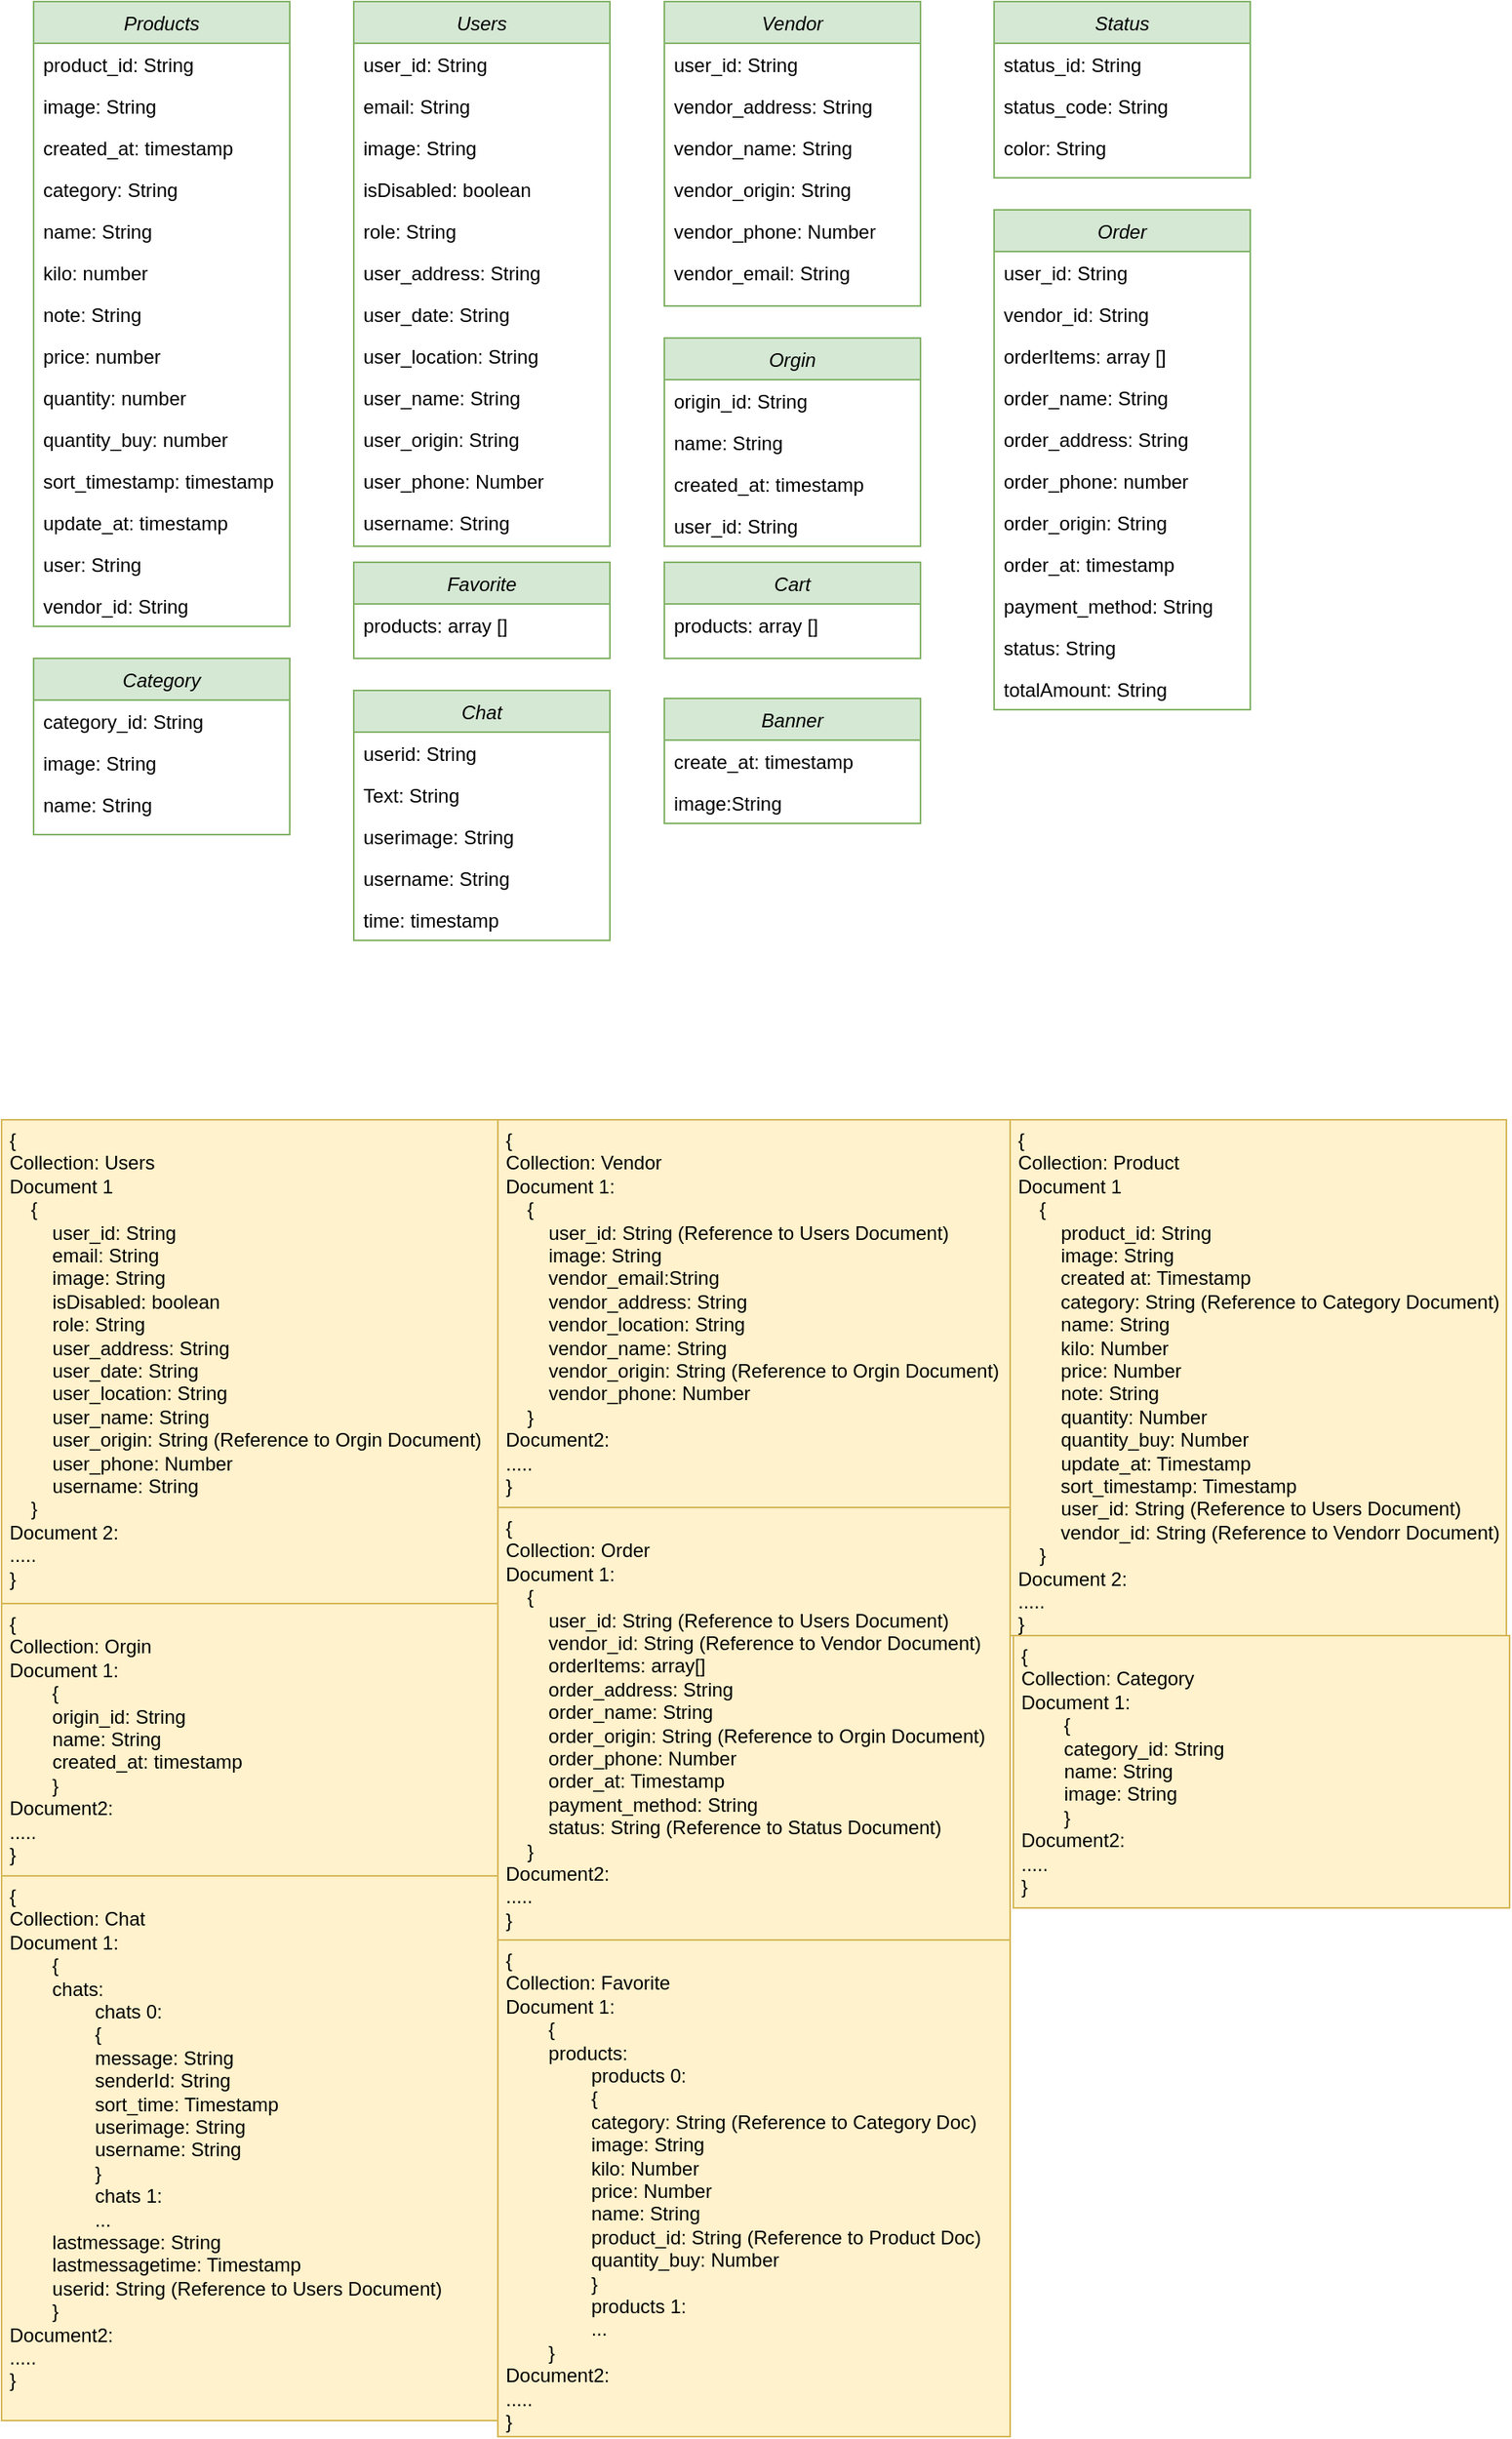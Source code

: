 <mxfile version="22.1.18" type="github">
  <diagram id="C5RBs43oDa-KdzZeNtuy" name="Page-1">
    <mxGraphModel dx="1235" dy="636" grid="1" gridSize="10" guides="1" tooltips="1" connect="1" arrows="1" fold="1" page="1" pageScale="1" pageWidth="827" pageHeight="1169" math="0" shadow="0">
      <root>
        <mxCell id="WIyWlLk6GJQsqaUBKTNV-0" />
        <mxCell id="WIyWlLk6GJQsqaUBKTNV-1" parent="WIyWlLk6GJQsqaUBKTNV-0" />
        <mxCell id="zkfFHV4jXpPFQw0GAbJ--0" value="Users" style="swimlane;fontStyle=2;align=center;verticalAlign=top;childLayout=stackLayout;horizontal=1;startSize=26;horizontalStack=0;resizeParent=1;resizeLast=0;collapsible=1;marginBottom=0;rounded=0;shadow=0;strokeWidth=1;labelBackgroundColor=none;labelBorderColor=none;fillColor=#d5e8d4;strokeColor=#82b366;" parent="WIyWlLk6GJQsqaUBKTNV-1" vertex="1">
          <mxGeometry x="220" y="120" width="160" height="340" as="geometry">
            <mxRectangle x="230" y="140" width="160" height="26" as="alternateBounds" />
          </mxGeometry>
        </mxCell>
        <mxCell id="roXI1xCHheZBRgPUizIZ-2" value="user_id: String" style="text;align=left;verticalAlign=top;spacingLeft=4;spacingRight=4;overflow=hidden;rotatable=0;points=[[0,0.5],[1,0.5]];portConstraint=eastwest;rounded=0;shadow=0;html=0;" parent="zkfFHV4jXpPFQw0GAbJ--0" vertex="1">
          <mxGeometry y="26" width="160" height="26" as="geometry" />
        </mxCell>
        <mxCell id="roXI1xCHheZBRgPUizIZ-20" value="email: String" style="text;align=left;verticalAlign=top;spacingLeft=4;spacingRight=4;overflow=hidden;rotatable=0;points=[[0,0.5],[1,0.5]];portConstraint=eastwest;rounded=0;shadow=0;html=0;" parent="zkfFHV4jXpPFQw0GAbJ--0" vertex="1">
          <mxGeometry y="52" width="160" height="26" as="geometry" />
        </mxCell>
        <mxCell id="zkfFHV4jXpPFQw0GAbJ--1" value="image: String" style="text;align=left;verticalAlign=top;spacingLeft=4;spacingRight=4;overflow=hidden;rotatable=0;points=[[0,0.5],[1,0.5]];portConstraint=eastwest;" parent="zkfFHV4jXpPFQw0GAbJ--0" vertex="1">
          <mxGeometry y="78" width="160" height="26" as="geometry" />
        </mxCell>
        <mxCell id="zkfFHV4jXpPFQw0GAbJ--2" value="isDisabled: boolean" style="text;align=left;verticalAlign=top;spacingLeft=4;spacingRight=4;overflow=hidden;rotatable=0;points=[[0,0.5],[1,0.5]];portConstraint=eastwest;rounded=0;shadow=0;html=0;" parent="zkfFHV4jXpPFQw0GAbJ--0" vertex="1">
          <mxGeometry y="104" width="160" height="26" as="geometry" />
        </mxCell>
        <mxCell id="zkfFHV4jXpPFQw0GAbJ--3" value="role: String" style="text;align=left;verticalAlign=top;spacingLeft=4;spacingRight=4;overflow=hidden;rotatable=0;points=[[0,0.5],[1,0.5]];portConstraint=eastwest;rounded=0;shadow=0;html=0;" parent="zkfFHV4jXpPFQw0GAbJ--0" vertex="1">
          <mxGeometry y="130" width="160" height="26" as="geometry" />
        </mxCell>
        <mxCell id="roXI1xCHheZBRgPUizIZ-0" value="user_address: String" style="text;align=left;verticalAlign=top;spacingLeft=4;spacingRight=4;overflow=hidden;rotatable=0;points=[[0,0.5],[1,0.5]];portConstraint=eastwest;rounded=0;shadow=0;html=0;" parent="zkfFHV4jXpPFQw0GAbJ--0" vertex="1">
          <mxGeometry y="156" width="160" height="26" as="geometry" />
        </mxCell>
        <mxCell id="roXI1xCHheZBRgPUizIZ-1" value="user_date: String" style="text;align=left;verticalAlign=top;spacingLeft=4;spacingRight=4;overflow=hidden;rotatable=0;points=[[0,0.5],[1,0.5]];portConstraint=eastwest;rounded=0;shadow=0;html=0;" parent="zkfFHV4jXpPFQw0GAbJ--0" vertex="1">
          <mxGeometry y="182" width="160" height="26" as="geometry" />
        </mxCell>
        <mxCell id="roXI1xCHheZBRgPUizIZ-3" value="user_location: String" style="text;align=left;verticalAlign=top;spacingLeft=4;spacingRight=4;overflow=hidden;rotatable=0;points=[[0,0.5],[1,0.5]];portConstraint=eastwest;rounded=0;shadow=0;html=0;" parent="zkfFHV4jXpPFQw0GAbJ--0" vertex="1">
          <mxGeometry y="208" width="160" height="26" as="geometry" />
        </mxCell>
        <mxCell id="roXI1xCHheZBRgPUizIZ-4" value="user_name: String" style="text;align=left;verticalAlign=top;spacingLeft=4;spacingRight=4;overflow=hidden;rotatable=0;points=[[0,0.5],[1,0.5]];portConstraint=eastwest;rounded=0;shadow=0;html=0;" parent="zkfFHV4jXpPFQw0GAbJ--0" vertex="1">
          <mxGeometry y="234" width="160" height="26" as="geometry" />
        </mxCell>
        <mxCell id="roXI1xCHheZBRgPUizIZ-5" value="user_origin: String" style="text;align=left;verticalAlign=top;spacingLeft=4;spacingRight=4;overflow=hidden;rotatable=0;points=[[0,0.5],[1,0.5]];portConstraint=eastwest;rounded=0;shadow=0;html=0;" parent="zkfFHV4jXpPFQw0GAbJ--0" vertex="1">
          <mxGeometry y="260" width="160" height="26" as="geometry" />
        </mxCell>
        <mxCell id="roXI1xCHheZBRgPUizIZ-6" value="user_phone: Number" style="text;align=left;verticalAlign=top;spacingLeft=4;spacingRight=4;overflow=hidden;rotatable=0;points=[[0,0.5],[1,0.5]];portConstraint=eastwest;rounded=0;shadow=0;html=0;" parent="zkfFHV4jXpPFQw0GAbJ--0" vertex="1">
          <mxGeometry y="286" width="160" height="26" as="geometry" />
        </mxCell>
        <mxCell id="roXI1xCHheZBRgPUizIZ-7" value="username: String" style="text;align=left;verticalAlign=top;spacingLeft=4;spacingRight=4;overflow=hidden;rotatable=0;points=[[0,0.5],[1,0.5]];portConstraint=eastwest;rounded=0;shadow=0;html=0;" parent="zkfFHV4jXpPFQw0GAbJ--0" vertex="1">
          <mxGeometry y="312" width="160" height="26" as="geometry" />
        </mxCell>
        <mxCell id="roXI1xCHheZBRgPUizIZ-8" value="Vendor" style="swimlane;fontStyle=2;align=center;verticalAlign=top;childLayout=stackLayout;horizontal=1;startSize=26;horizontalStack=0;resizeParent=1;resizeLast=0;collapsible=1;marginBottom=0;rounded=0;shadow=0;strokeWidth=1;labelBackgroundColor=none;labelBorderColor=none;fillColor=#d5e8d4;strokeColor=#82b366;" parent="WIyWlLk6GJQsqaUBKTNV-1" vertex="1">
          <mxGeometry x="414" y="120" width="160" height="190" as="geometry">
            <mxRectangle x="230" y="140" width="160" height="26" as="alternateBounds" />
          </mxGeometry>
        </mxCell>
        <mxCell id="roXI1xCHheZBRgPUizIZ-14" value="user_id: String" style="text;align=left;verticalAlign=top;spacingLeft=4;spacingRight=4;overflow=hidden;rotatable=0;points=[[0,0.5],[1,0.5]];portConstraint=eastwest;rounded=0;shadow=0;html=0;" parent="roXI1xCHheZBRgPUizIZ-8" vertex="1">
          <mxGeometry y="26" width="160" height="26" as="geometry" />
        </mxCell>
        <mxCell id="roXI1xCHheZBRgPUizIZ-12" value="vendor_address: String" style="text;align=left;verticalAlign=top;spacingLeft=4;spacingRight=4;overflow=hidden;rotatable=0;points=[[0,0.5],[1,0.5]];portConstraint=eastwest;rounded=0;shadow=0;html=0;" parent="roXI1xCHheZBRgPUizIZ-8" vertex="1">
          <mxGeometry y="52" width="160" height="26" as="geometry" />
        </mxCell>
        <mxCell id="roXI1xCHheZBRgPUizIZ-16" value="vendor_name: String" style="text;align=left;verticalAlign=top;spacingLeft=4;spacingRight=4;overflow=hidden;rotatable=0;points=[[0,0.5],[1,0.5]];portConstraint=eastwest;rounded=0;shadow=0;html=0;" parent="roXI1xCHheZBRgPUizIZ-8" vertex="1">
          <mxGeometry y="78" width="160" height="26" as="geometry" />
        </mxCell>
        <mxCell id="roXI1xCHheZBRgPUizIZ-17" value="vendor_origin: String" style="text;align=left;verticalAlign=top;spacingLeft=4;spacingRight=4;overflow=hidden;rotatable=0;points=[[0,0.5],[1,0.5]];portConstraint=eastwest;rounded=0;shadow=0;html=0;" parent="roXI1xCHheZBRgPUizIZ-8" vertex="1">
          <mxGeometry y="104" width="160" height="26" as="geometry" />
        </mxCell>
        <mxCell id="roXI1xCHheZBRgPUizIZ-18" value="vendor_phone: Number" style="text;align=left;verticalAlign=top;spacingLeft=4;spacingRight=4;overflow=hidden;rotatable=0;points=[[0,0.5],[1,0.5]];portConstraint=eastwest;rounded=0;shadow=0;html=0;" parent="roXI1xCHheZBRgPUizIZ-8" vertex="1">
          <mxGeometry y="130" width="160" height="26" as="geometry" />
        </mxCell>
        <mxCell id="roXI1xCHheZBRgPUizIZ-21" value="vendor_email: String" style="text;align=left;verticalAlign=top;spacingLeft=4;spacingRight=4;overflow=hidden;rotatable=0;points=[[0,0.5],[1,0.5]];portConstraint=eastwest;rounded=0;shadow=0;html=0;" parent="roXI1xCHheZBRgPUizIZ-8" vertex="1">
          <mxGeometry y="156" width="160" height="26" as="geometry" />
        </mxCell>
        <mxCell id="roXI1xCHheZBRgPUizIZ-22" value="Status" style="swimlane;fontStyle=2;align=center;verticalAlign=top;childLayout=stackLayout;horizontal=1;startSize=26;horizontalStack=0;resizeParent=1;resizeLast=0;collapsible=1;marginBottom=0;rounded=0;shadow=0;strokeWidth=1;labelBackgroundColor=none;labelBorderColor=none;fillColor=#d5e8d4;strokeColor=#82b366;" parent="WIyWlLk6GJQsqaUBKTNV-1" vertex="1">
          <mxGeometry x="620" y="120" width="160" height="110" as="geometry">
            <mxRectangle x="230" y="140" width="160" height="26" as="alternateBounds" />
          </mxGeometry>
        </mxCell>
        <mxCell id="roXI1xCHheZBRgPUizIZ-23" value="status_id: String" style="text;align=left;verticalAlign=top;spacingLeft=4;spacingRight=4;overflow=hidden;rotatable=0;points=[[0,0.5],[1,0.5]];portConstraint=eastwest;rounded=0;shadow=0;html=0;" parent="roXI1xCHheZBRgPUizIZ-22" vertex="1">
          <mxGeometry y="26" width="160" height="26" as="geometry" />
        </mxCell>
        <mxCell id="roXI1xCHheZBRgPUizIZ-24" value="status_code: String" style="text;align=left;verticalAlign=top;spacingLeft=4;spacingRight=4;overflow=hidden;rotatable=0;points=[[0,0.5],[1,0.5]];portConstraint=eastwest;rounded=0;shadow=0;html=0;" parent="roXI1xCHheZBRgPUizIZ-22" vertex="1">
          <mxGeometry y="52" width="160" height="26" as="geometry" />
        </mxCell>
        <mxCell id="roXI1xCHheZBRgPUizIZ-25" value="color: String" style="text;align=left;verticalAlign=top;spacingLeft=4;spacingRight=4;overflow=hidden;rotatable=0;points=[[0,0.5],[1,0.5]];portConstraint=eastwest;rounded=0;shadow=0;html=0;" parent="roXI1xCHheZBRgPUizIZ-22" vertex="1">
          <mxGeometry y="78" width="160" height="26" as="geometry" />
        </mxCell>
        <mxCell id="roXI1xCHheZBRgPUizIZ-29" value="Products" style="swimlane;fontStyle=2;align=center;verticalAlign=top;childLayout=stackLayout;horizontal=1;startSize=26;horizontalStack=0;resizeParent=1;resizeLast=0;collapsible=1;marginBottom=0;rounded=0;shadow=0;strokeWidth=1;labelBackgroundColor=none;labelBorderColor=none;fillColor=#d5e8d4;strokeColor=#82b366;" parent="WIyWlLk6GJQsqaUBKTNV-1" vertex="1">
          <mxGeometry x="20" y="120" width="160" height="390" as="geometry">
            <mxRectangle x="230" y="140" width="160" height="26" as="alternateBounds" />
          </mxGeometry>
        </mxCell>
        <mxCell id="roXI1xCHheZBRgPUizIZ-30" value="product_id: String" style="text;align=left;verticalAlign=top;spacingLeft=4;spacingRight=4;overflow=hidden;rotatable=0;points=[[0,0.5],[1,0.5]];portConstraint=eastwest;rounded=0;shadow=0;html=0;" parent="roXI1xCHheZBRgPUizIZ-29" vertex="1">
          <mxGeometry y="26" width="160" height="26" as="geometry" />
        </mxCell>
        <mxCell id="roXI1xCHheZBRgPUizIZ-31" value="image: String" style="text;align=left;verticalAlign=top;spacingLeft=4;spacingRight=4;overflow=hidden;rotatable=0;points=[[0,0.5],[1,0.5]];portConstraint=eastwest;" parent="roXI1xCHheZBRgPUizIZ-29" vertex="1">
          <mxGeometry y="52" width="160" height="26" as="geometry" />
        </mxCell>
        <mxCell id="roXI1xCHheZBRgPUizIZ-32" value="created_at: timestamp" style="text;align=left;verticalAlign=top;spacingLeft=4;spacingRight=4;overflow=hidden;rotatable=0;points=[[0,0.5],[1,0.5]];portConstraint=eastwest;rounded=0;shadow=0;html=0;" parent="roXI1xCHheZBRgPUizIZ-29" vertex="1">
          <mxGeometry y="78" width="160" height="26" as="geometry" />
        </mxCell>
        <mxCell id="roXI1xCHheZBRgPUizIZ-33" value="category: String" style="text;align=left;verticalAlign=top;spacingLeft=4;spacingRight=4;overflow=hidden;rotatable=0;points=[[0,0.5],[1,0.5]];portConstraint=eastwest;rounded=0;shadow=0;html=0;" parent="roXI1xCHheZBRgPUizIZ-29" vertex="1">
          <mxGeometry y="104" width="160" height="26" as="geometry" />
        </mxCell>
        <mxCell id="roXI1xCHheZBRgPUizIZ-34" value="name: String" style="text;align=left;verticalAlign=top;spacingLeft=4;spacingRight=4;overflow=hidden;rotatable=0;points=[[0,0.5],[1,0.5]];portConstraint=eastwest;rounded=0;shadow=0;html=0;" parent="roXI1xCHheZBRgPUizIZ-29" vertex="1">
          <mxGeometry y="130" width="160" height="26" as="geometry" />
        </mxCell>
        <mxCell id="roXI1xCHheZBRgPUizIZ-35" value="kilo: number" style="text;align=left;verticalAlign=top;spacingLeft=4;spacingRight=4;overflow=hidden;rotatable=0;points=[[0,0.5],[1,0.5]];portConstraint=eastwest;rounded=0;shadow=0;html=0;" parent="roXI1xCHheZBRgPUizIZ-29" vertex="1">
          <mxGeometry y="156" width="160" height="26" as="geometry" />
        </mxCell>
        <mxCell id="roXI1xCHheZBRgPUizIZ-36" value="note: String" style="text;align=left;verticalAlign=top;spacingLeft=4;spacingRight=4;overflow=hidden;rotatable=0;points=[[0,0.5],[1,0.5]];portConstraint=eastwest;rounded=0;shadow=0;html=0;" parent="roXI1xCHheZBRgPUizIZ-29" vertex="1">
          <mxGeometry y="182" width="160" height="26" as="geometry" />
        </mxCell>
        <mxCell id="roXI1xCHheZBRgPUizIZ-37" value="price: number" style="text;align=left;verticalAlign=top;spacingLeft=4;spacingRight=4;overflow=hidden;rotatable=0;points=[[0,0.5],[1,0.5]];portConstraint=eastwest;rounded=0;shadow=0;html=0;" parent="roXI1xCHheZBRgPUizIZ-29" vertex="1">
          <mxGeometry y="208" width="160" height="26" as="geometry" />
        </mxCell>
        <mxCell id="roXI1xCHheZBRgPUizIZ-38" value="quantity: number" style="text;align=left;verticalAlign=top;spacingLeft=4;spacingRight=4;overflow=hidden;rotatable=0;points=[[0,0.5],[1,0.5]];portConstraint=eastwest;rounded=0;shadow=0;html=0;" parent="roXI1xCHheZBRgPUizIZ-29" vertex="1">
          <mxGeometry y="234" width="160" height="26" as="geometry" />
        </mxCell>
        <mxCell id="roXI1xCHheZBRgPUizIZ-39" value="quantity_buy: number" style="text;align=left;verticalAlign=top;spacingLeft=4;spacingRight=4;overflow=hidden;rotatable=0;points=[[0,0.5],[1,0.5]];portConstraint=eastwest;rounded=0;shadow=0;html=0;" parent="roXI1xCHheZBRgPUizIZ-29" vertex="1">
          <mxGeometry y="260" width="160" height="26" as="geometry" />
        </mxCell>
        <mxCell id="roXI1xCHheZBRgPUizIZ-40" value="sort_timestamp: timestamp" style="text;align=left;verticalAlign=top;spacingLeft=4;spacingRight=4;overflow=hidden;rotatable=0;points=[[0,0.5],[1,0.5]];portConstraint=eastwest;rounded=0;shadow=0;html=0;" parent="roXI1xCHheZBRgPUizIZ-29" vertex="1">
          <mxGeometry y="286" width="160" height="26" as="geometry" />
        </mxCell>
        <mxCell id="roXI1xCHheZBRgPUizIZ-41" value="update_at: timestamp" style="text;align=left;verticalAlign=top;spacingLeft=4;spacingRight=4;overflow=hidden;rotatable=0;points=[[0,0.5],[1,0.5]];portConstraint=eastwest;rounded=0;shadow=0;html=0;" parent="roXI1xCHheZBRgPUizIZ-29" vertex="1">
          <mxGeometry y="312" width="160" height="26" as="geometry" />
        </mxCell>
        <mxCell id="VnIIEGHj8XKcr8KL7Oaz-0" value="user: String" style="text;align=left;verticalAlign=top;spacingLeft=4;spacingRight=4;overflow=hidden;rotatable=0;points=[[0,0.5],[1,0.5]];portConstraint=eastwest;rounded=0;shadow=0;html=0;" parent="roXI1xCHheZBRgPUizIZ-29" vertex="1">
          <mxGeometry y="338" width="160" height="26" as="geometry" />
        </mxCell>
        <mxCell id="VnIIEGHj8XKcr8KL7Oaz-1" value="vendor_id: String" style="text;align=left;verticalAlign=top;spacingLeft=4;spacingRight=4;overflow=hidden;rotatable=0;points=[[0,0.5],[1,0.5]];portConstraint=eastwest;rounded=0;shadow=0;html=0;" parent="roXI1xCHheZBRgPUizIZ-29" vertex="1">
          <mxGeometry y="364" width="160" height="26" as="geometry" />
        </mxCell>
        <mxCell id="VnIIEGHj8XKcr8KL7Oaz-2" value="Orgin" style="swimlane;fontStyle=2;align=center;verticalAlign=top;childLayout=stackLayout;horizontal=1;startSize=26;horizontalStack=0;resizeParent=1;resizeLast=0;collapsible=1;marginBottom=0;rounded=0;shadow=0;strokeWidth=1;labelBackgroundColor=none;labelBorderColor=none;fillColor=#d5e8d4;strokeColor=#82b366;" parent="WIyWlLk6GJQsqaUBKTNV-1" vertex="1">
          <mxGeometry x="414" y="330" width="160" height="130" as="geometry">
            <mxRectangle x="230" y="140" width="160" height="26" as="alternateBounds" />
          </mxGeometry>
        </mxCell>
        <mxCell id="VnIIEGHj8XKcr8KL7Oaz-3" value="origin_id: String" style="text;align=left;verticalAlign=top;spacingLeft=4;spacingRight=4;overflow=hidden;rotatable=0;points=[[0,0.5],[1,0.5]];portConstraint=eastwest;rounded=0;shadow=0;html=0;" parent="VnIIEGHj8XKcr8KL7Oaz-2" vertex="1">
          <mxGeometry y="26" width="160" height="26" as="geometry" />
        </mxCell>
        <mxCell id="VnIIEGHj8XKcr8KL7Oaz-4" value="name: String" style="text;align=left;verticalAlign=top;spacingLeft=4;spacingRight=4;overflow=hidden;rotatable=0;points=[[0,0.5],[1,0.5]];portConstraint=eastwest;rounded=0;shadow=0;html=0;" parent="VnIIEGHj8XKcr8KL7Oaz-2" vertex="1">
          <mxGeometry y="52" width="160" height="26" as="geometry" />
        </mxCell>
        <mxCell id="VnIIEGHj8XKcr8KL7Oaz-5" value="created_at: timestamp" style="text;align=left;verticalAlign=top;spacingLeft=4;spacingRight=4;overflow=hidden;rotatable=0;points=[[0,0.5],[1,0.5]];portConstraint=eastwest;rounded=0;shadow=0;html=0;" parent="VnIIEGHj8XKcr8KL7Oaz-2" vertex="1">
          <mxGeometry y="78" width="160" height="26" as="geometry" />
        </mxCell>
        <mxCell id="VnIIEGHj8XKcr8KL7Oaz-6" value="user_id: String" style="text;align=left;verticalAlign=top;spacingLeft=4;spacingRight=4;overflow=hidden;rotatable=0;points=[[0,0.5],[1,0.5]];portConstraint=eastwest;rounded=0;shadow=0;html=0;" parent="VnIIEGHj8XKcr8KL7Oaz-2" vertex="1">
          <mxGeometry y="104" width="160" height="26" as="geometry" />
        </mxCell>
        <mxCell id="VnIIEGHj8XKcr8KL7Oaz-7" value="Order" style="swimlane;fontStyle=2;align=center;verticalAlign=top;childLayout=stackLayout;horizontal=1;startSize=26;horizontalStack=0;resizeParent=1;resizeLast=0;collapsible=1;marginBottom=0;rounded=0;shadow=0;strokeWidth=1;labelBackgroundColor=none;labelBorderColor=none;fillColor=#d5e8d4;strokeColor=#82b366;" parent="WIyWlLk6GJQsqaUBKTNV-1" vertex="1">
          <mxGeometry x="620" y="250" width="160" height="312" as="geometry">
            <mxRectangle x="230" y="140" width="160" height="26" as="alternateBounds" />
          </mxGeometry>
        </mxCell>
        <mxCell id="VnIIEGHj8XKcr8KL7Oaz-17" value="user_id: String" style="text;align=left;verticalAlign=top;spacingLeft=4;spacingRight=4;overflow=hidden;rotatable=0;points=[[0,0.5],[1,0.5]];portConstraint=eastwest;rounded=0;shadow=0;html=0;" parent="VnIIEGHj8XKcr8KL7Oaz-7" vertex="1">
          <mxGeometry y="26" width="160" height="26" as="geometry" />
        </mxCell>
        <mxCell id="VnIIEGHj8XKcr8KL7Oaz-18" value="vendor_id: String" style="text;align=left;verticalAlign=top;spacingLeft=4;spacingRight=4;overflow=hidden;rotatable=0;points=[[0,0.5],[1,0.5]];portConstraint=eastwest;rounded=0;shadow=0;html=0;" parent="VnIIEGHj8XKcr8KL7Oaz-7" vertex="1">
          <mxGeometry y="52" width="160" height="26" as="geometry" />
        </mxCell>
        <mxCell id="VnIIEGHj8XKcr8KL7Oaz-8" value="orderItems: array []" style="text;align=left;verticalAlign=top;spacingLeft=4;spacingRight=4;overflow=hidden;rotatable=0;points=[[0,0.5],[1,0.5]];portConstraint=eastwest;rounded=0;shadow=0;html=0;" parent="VnIIEGHj8XKcr8KL7Oaz-7" vertex="1">
          <mxGeometry y="78" width="160" height="26" as="geometry" />
        </mxCell>
        <mxCell id="VnIIEGHj8XKcr8KL7Oaz-9" value="order_name: String" style="text;align=left;verticalAlign=top;spacingLeft=4;spacingRight=4;overflow=hidden;rotatable=0;points=[[0,0.5],[1,0.5]];portConstraint=eastwest;rounded=0;shadow=0;html=0;" parent="VnIIEGHj8XKcr8KL7Oaz-7" vertex="1">
          <mxGeometry y="104" width="160" height="26" as="geometry" />
        </mxCell>
        <mxCell id="VnIIEGHj8XKcr8KL7Oaz-10" value="order_address: String" style="text;align=left;verticalAlign=top;spacingLeft=4;spacingRight=4;overflow=hidden;rotatable=0;points=[[0,0.5],[1,0.5]];portConstraint=eastwest;rounded=0;shadow=0;html=0;" parent="VnIIEGHj8XKcr8KL7Oaz-7" vertex="1">
          <mxGeometry y="130" width="160" height="26" as="geometry" />
        </mxCell>
        <mxCell id="VnIIEGHj8XKcr8KL7Oaz-11" value="order_phone: number" style="text;align=left;verticalAlign=top;spacingLeft=4;spacingRight=4;overflow=hidden;rotatable=0;points=[[0,0.5],[1,0.5]];portConstraint=eastwest;rounded=0;shadow=0;html=0;" parent="VnIIEGHj8XKcr8KL7Oaz-7" vertex="1">
          <mxGeometry y="156" width="160" height="26" as="geometry" />
        </mxCell>
        <mxCell id="VnIIEGHj8XKcr8KL7Oaz-12" value="order_origin: String" style="text;align=left;verticalAlign=top;spacingLeft=4;spacingRight=4;overflow=hidden;rotatable=0;points=[[0,0.5],[1,0.5]];portConstraint=eastwest;rounded=0;shadow=0;html=0;" parent="VnIIEGHj8XKcr8KL7Oaz-7" vertex="1">
          <mxGeometry y="182" width="160" height="26" as="geometry" />
        </mxCell>
        <mxCell id="VnIIEGHj8XKcr8KL7Oaz-13" value="order_at: timestamp" style="text;align=left;verticalAlign=top;spacingLeft=4;spacingRight=4;overflow=hidden;rotatable=0;points=[[0,0.5],[1,0.5]];portConstraint=eastwest;rounded=0;shadow=0;html=0;" parent="VnIIEGHj8XKcr8KL7Oaz-7" vertex="1">
          <mxGeometry y="208" width="160" height="26" as="geometry" />
        </mxCell>
        <mxCell id="VnIIEGHj8XKcr8KL7Oaz-14" value="payment_method: String" style="text;align=left;verticalAlign=top;spacingLeft=4;spacingRight=4;overflow=hidden;rotatable=0;points=[[0,0.5],[1,0.5]];portConstraint=eastwest;rounded=0;shadow=0;html=0;" parent="VnIIEGHj8XKcr8KL7Oaz-7" vertex="1">
          <mxGeometry y="234" width="160" height="26" as="geometry" />
        </mxCell>
        <mxCell id="VnIIEGHj8XKcr8KL7Oaz-15" value="status: String" style="text;align=left;verticalAlign=top;spacingLeft=4;spacingRight=4;overflow=hidden;rotatable=0;points=[[0,0.5],[1,0.5]];portConstraint=eastwest;rounded=0;shadow=0;html=0;" parent="VnIIEGHj8XKcr8KL7Oaz-7" vertex="1">
          <mxGeometry y="260" width="160" height="26" as="geometry" />
        </mxCell>
        <mxCell id="VnIIEGHj8XKcr8KL7Oaz-16" value="totalAmount: String" style="text;align=left;verticalAlign=top;spacingLeft=4;spacingRight=4;overflow=hidden;rotatable=0;points=[[0,0.5],[1,0.5]];portConstraint=eastwest;rounded=0;shadow=0;html=0;" parent="VnIIEGHj8XKcr8KL7Oaz-7" vertex="1">
          <mxGeometry y="286" width="160" height="26" as="geometry" />
        </mxCell>
        <mxCell id="VnIIEGHj8XKcr8KL7Oaz-31" value="Favorite" style="swimlane;fontStyle=2;align=center;verticalAlign=top;childLayout=stackLayout;horizontal=1;startSize=26;horizontalStack=0;resizeParent=1;resizeLast=0;collapsible=1;marginBottom=0;rounded=0;shadow=0;strokeWidth=1;labelBackgroundColor=none;labelBorderColor=none;fillColor=#d5e8d4;strokeColor=#82b366;" parent="WIyWlLk6GJQsqaUBKTNV-1" vertex="1">
          <mxGeometry x="220" y="470" width="160" height="60" as="geometry">
            <mxRectangle x="230" y="140" width="160" height="26" as="alternateBounds" />
          </mxGeometry>
        </mxCell>
        <mxCell id="VnIIEGHj8XKcr8KL7Oaz-33" value="products: array []" style="text;align=left;verticalAlign=top;spacingLeft=4;spacingRight=4;overflow=hidden;rotatable=0;points=[[0,0.5],[1,0.5]];portConstraint=eastwest;rounded=0;shadow=0;html=0;" parent="VnIIEGHj8XKcr8KL7Oaz-31" vertex="1">
          <mxGeometry y="26" width="160" height="26" as="geometry" />
        </mxCell>
        <mxCell id="VnIIEGHj8XKcr8KL7Oaz-35" value="Chat" style="swimlane;fontStyle=2;align=center;verticalAlign=top;childLayout=stackLayout;horizontal=1;startSize=26;horizontalStack=0;resizeParent=1;resizeLast=0;collapsible=1;marginBottom=0;rounded=0;shadow=0;strokeWidth=1;labelBackgroundColor=none;labelBorderColor=none;fillColor=#d5e8d4;strokeColor=#82b366;" parent="WIyWlLk6GJQsqaUBKTNV-1" vertex="1">
          <mxGeometry x="220" y="550" width="160" height="156" as="geometry">
            <mxRectangle x="230" y="140" width="160" height="26" as="alternateBounds" />
          </mxGeometry>
        </mxCell>
        <mxCell id="VnIIEGHj8XKcr8KL7Oaz-36" value="userid: String" style="text;align=left;verticalAlign=top;spacingLeft=4;spacingRight=4;overflow=hidden;rotatable=0;points=[[0,0.5],[1,0.5]];portConstraint=eastwest;rounded=0;shadow=0;html=0;" parent="VnIIEGHj8XKcr8KL7Oaz-35" vertex="1">
          <mxGeometry y="26" width="160" height="26" as="geometry" />
        </mxCell>
        <mxCell id="VnIIEGHj8XKcr8KL7Oaz-37" value="Text: String" style="text;align=left;verticalAlign=top;spacingLeft=4;spacingRight=4;overflow=hidden;rotatable=0;points=[[0,0.5],[1,0.5]];portConstraint=eastwest;rounded=0;shadow=0;html=0;" parent="VnIIEGHj8XKcr8KL7Oaz-35" vertex="1">
          <mxGeometry y="52" width="160" height="26" as="geometry" />
        </mxCell>
        <mxCell id="VnIIEGHj8XKcr8KL7Oaz-38" value="userimage: String" style="text;align=left;verticalAlign=top;spacingLeft=4;spacingRight=4;overflow=hidden;rotatable=0;points=[[0,0.5],[1,0.5]];portConstraint=eastwest;rounded=0;shadow=0;html=0;" parent="VnIIEGHj8XKcr8KL7Oaz-35" vertex="1">
          <mxGeometry y="78" width="160" height="26" as="geometry" />
        </mxCell>
        <mxCell id="VnIIEGHj8XKcr8KL7Oaz-39" value="username: String" style="text;align=left;verticalAlign=top;spacingLeft=4;spacingRight=4;overflow=hidden;rotatable=0;points=[[0,0.5],[1,0.5]];portConstraint=eastwest;rounded=0;shadow=0;html=0;" parent="VnIIEGHj8XKcr8KL7Oaz-35" vertex="1">
          <mxGeometry y="104" width="160" height="26" as="geometry" />
        </mxCell>
        <mxCell id="VnIIEGHj8XKcr8KL7Oaz-40" value="time: timestamp" style="text;align=left;verticalAlign=top;spacingLeft=4;spacingRight=4;overflow=hidden;rotatable=0;points=[[0,0.5],[1,0.5]];portConstraint=eastwest;rounded=0;shadow=0;html=0;" parent="VnIIEGHj8XKcr8KL7Oaz-35" vertex="1">
          <mxGeometry y="130" width="160" height="26" as="geometry" />
        </mxCell>
        <mxCell id="VnIIEGHj8XKcr8KL7Oaz-41" value="Category" style="swimlane;fontStyle=2;align=center;verticalAlign=top;childLayout=stackLayout;horizontal=1;startSize=26;horizontalStack=0;resizeParent=1;resizeLast=0;collapsible=1;marginBottom=0;rounded=0;shadow=0;strokeWidth=1;labelBackgroundColor=none;labelBorderColor=none;fillColor=#d5e8d4;strokeColor=#82b366;" parent="WIyWlLk6GJQsqaUBKTNV-1" vertex="1">
          <mxGeometry x="20" y="530" width="160" height="110" as="geometry">
            <mxRectangle x="230" y="140" width="160" height="26" as="alternateBounds" />
          </mxGeometry>
        </mxCell>
        <mxCell id="VnIIEGHj8XKcr8KL7Oaz-42" value="category_id: String" style="text;align=left;verticalAlign=top;spacingLeft=4;spacingRight=4;overflow=hidden;rotatable=0;points=[[0,0.5],[1,0.5]];portConstraint=eastwest;rounded=0;shadow=0;html=0;" parent="VnIIEGHj8XKcr8KL7Oaz-41" vertex="1">
          <mxGeometry y="26" width="160" height="26" as="geometry" />
        </mxCell>
        <mxCell id="VnIIEGHj8XKcr8KL7Oaz-43" value="image: String" style="text;align=left;verticalAlign=top;spacingLeft=4;spacingRight=4;overflow=hidden;rotatable=0;points=[[0,0.5],[1,0.5]];portConstraint=eastwest;rounded=0;shadow=0;html=0;" parent="VnIIEGHj8XKcr8KL7Oaz-41" vertex="1">
          <mxGeometry y="52" width="160" height="26" as="geometry" />
        </mxCell>
        <mxCell id="VnIIEGHj8XKcr8KL7Oaz-44" value="name: String" style="text;align=left;verticalAlign=top;spacingLeft=4;spacingRight=4;overflow=hidden;rotatable=0;points=[[0,0.5],[1,0.5]];portConstraint=eastwest;rounded=0;shadow=0;html=0;" parent="VnIIEGHj8XKcr8KL7Oaz-41" vertex="1">
          <mxGeometry y="78" width="160" height="26" as="geometry" />
        </mxCell>
        <mxCell id="VnIIEGHj8XKcr8KL7Oaz-45" value="Cart" style="swimlane;fontStyle=2;align=center;verticalAlign=top;childLayout=stackLayout;horizontal=1;startSize=26;horizontalStack=0;resizeParent=1;resizeLast=0;collapsible=1;marginBottom=0;rounded=0;shadow=0;strokeWidth=1;labelBackgroundColor=none;labelBorderColor=none;fillColor=#d5e8d4;strokeColor=#82b366;" parent="WIyWlLk6GJQsqaUBKTNV-1" vertex="1">
          <mxGeometry x="414" y="470" width="160" height="60" as="geometry">
            <mxRectangle x="230" y="140" width="160" height="26" as="alternateBounds" />
          </mxGeometry>
        </mxCell>
        <mxCell id="VnIIEGHj8XKcr8KL7Oaz-46" value="products: array []" style="text;align=left;verticalAlign=top;spacingLeft=4;spacingRight=4;overflow=hidden;rotatable=0;points=[[0,0.5],[1,0.5]];portConstraint=eastwest;rounded=0;shadow=0;html=0;" parent="VnIIEGHj8XKcr8KL7Oaz-45" vertex="1">
          <mxGeometry y="26" width="160" height="26" as="geometry" />
        </mxCell>
        <mxCell id="VnIIEGHj8XKcr8KL7Oaz-47" value="Banner" style="swimlane;fontStyle=2;align=center;verticalAlign=top;childLayout=stackLayout;horizontal=1;startSize=26;horizontalStack=0;resizeParent=1;resizeLast=0;collapsible=1;marginBottom=0;rounded=0;shadow=0;strokeWidth=1;labelBackgroundColor=none;labelBorderColor=none;fillColor=#d5e8d4;strokeColor=#82b366;" parent="WIyWlLk6GJQsqaUBKTNV-1" vertex="1">
          <mxGeometry x="414" y="555" width="160" height="78" as="geometry">
            <mxRectangle x="230" y="140" width="160" height="26" as="alternateBounds" />
          </mxGeometry>
        </mxCell>
        <mxCell id="VnIIEGHj8XKcr8KL7Oaz-48" value="create_at: timestamp" style="text;align=left;verticalAlign=top;spacingLeft=4;spacingRight=4;overflow=hidden;rotatable=0;points=[[0,0.5],[1,0.5]];portConstraint=eastwest;rounded=0;shadow=0;html=0;" parent="VnIIEGHj8XKcr8KL7Oaz-47" vertex="1">
          <mxGeometry y="26" width="160" height="26" as="geometry" />
        </mxCell>
        <mxCell id="VnIIEGHj8XKcr8KL7Oaz-49" value="image:String" style="text;align=left;verticalAlign=top;spacingLeft=4;spacingRight=4;overflow=hidden;rotatable=0;points=[[0,0.5],[1,0.5]];portConstraint=eastwest;rounded=0;shadow=0;html=0;" parent="VnIIEGHj8XKcr8KL7Oaz-47" vertex="1">
          <mxGeometry y="52" width="160" height="26" as="geometry" />
        </mxCell>
        <mxCell id="wSnXTbk56tFFZgQUNXcT-4" value="&lt;h1&gt;&lt;p style=&quot;border-color: var(--border-color); font-weight: 400; box-sizing: border-box; outline: 0px; padding: 0px; margin: 0px; cursor: text; counter-reset: list-1 0 list-2 0 list-3 0 list-4 0 list-5 0 list-6 0 list-7 0 list-8 0 list-9 0; font-family: Helvetica, Arial, sans-serif; font-size: 12px;&quot;&gt;&lt;font style=&quot;border-color: var(--border-color); font-size: 12px;&quot;&gt;{&lt;/font&gt;&lt;/p&gt;&lt;p style=&quot;border-color: var(--border-color); font-weight: 400; box-sizing: border-box; outline: 0px; padding: 0px; margin: 0px; cursor: text; counter-reset: list-1 0 list-2 0 list-3 0 list-4 0 list-5 0 list-6 0 list-7 0 list-8 0 list-9 0; font-family: Helvetica, Arial, sans-serif; font-size: 12px;&quot;&gt;&lt;font style=&quot;border-color: var(--border-color); font-size: 12px;&quot;&gt;Collection: Vendor&lt;/font&gt;&lt;/p&gt;&lt;p style=&quot;border-color: var(--border-color); font-weight: 400; box-sizing: border-box; outline: 0px; padding: 0px; margin: 0px; cursor: text; counter-reset: list-1 0 list-2 0 list-3 0 list-4 0 list-5 0 list-6 0 list-7 0 list-8 0 list-9 0; font-family: Helvetica, Arial, sans-serif; font-size: 12px;&quot;&gt;&lt;font style=&quot;border-color: var(--border-color); font-size: 12px;&quot;&gt;Document 1:&lt;/font&gt;&lt;/p&gt;&lt;p style=&quot;border-color: var(--border-color); font-weight: 400; box-sizing: border-box; outline: 0px; padding: 0px; margin: 0px; cursor: text; counter-reset: list-1 0 list-2 0 list-3 0 list-4 0 list-5 0 list-6 0 list-7 0 list-8 0 list-9 0; font-family: Helvetica, Arial, sans-serif; font-size: 12px;&quot;&gt;&lt;font style=&quot;border-color: var(--border-color); font-size: 12px;&quot;&gt;&amp;nbsp;&amp;nbsp;&amp;nbsp;&amp;nbsp;{&lt;/font&gt;&lt;/p&gt;&lt;p style=&quot;border-color: var(--border-color); font-weight: 400; box-sizing: border-box; outline: 0px; padding: 0px; margin: 0px; cursor: text; counter-reset: list-1 0 list-2 0 list-3 0 list-4 0 list-5 0 list-6 0 list-7 0 list-8 0 list-9 0; font-family: Helvetica, Arial, sans-serif; font-size: 12px;&quot;&gt;&lt;font style=&quot;border-color: var(--border-color); font-size: 12px;&quot;&gt;&lt;span style=&quot;border-color: var(--border-color); box-sizing: border-box; outline: 0px; background-color: rgb(0, 0, 0); padding-bottom: 5px !important;&quot;&gt;&lt;/span&gt;&lt;span style=&quot;border-color: var(--border-color);&quot;&gt;&lt;span style=&quot;border-color: var(--border-color);&quot;&gt;&amp;nbsp;&amp;nbsp;&amp;nbsp;&amp;nbsp;&lt;span style=&quot;&quot;&gt;&lt;span style=&quot;&quot;&gt;&amp;nbsp;&amp;nbsp;&amp;nbsp;&amp;nbsp;&lt;/span&gt;&lt;/span&gt;&lt;/span&gt;&lt;/span&gt;user_id: String (Reference to Users Document)&lt;/font&gt;&lt;/p&gt;&lt;p style=&quot;border-color: var(--border-color); font-weight: 400; box-sizing: border-box; outline: 0px; padding: 0px; margin: 0px; cursor: text; counter-reset: list-1 0 list-2 0 list-3 0 list-4 0 list-5 0 list-6 0 list-7 0 list-8 0 list-9 0; font-family: Helvetica, Arial, sans-serif; font-size: 12px;&quot;&gt;&lt;font style=&quot;border-color: var(--border-color); font-size: 12px;&quot;&gt;&lt;span style=&quot;border-color: var(--border-color); box-sizing: border-box; outline: 0px; padding-bottom: 5px !important;&quot;&gt;&lt;span style=&quot;border-color: var(--border-color);&quot;&gt;&lt;span style=&quot;border-color: var(--border-color);&quot;&gt;&amp;nbsp; &amp;nbsp;&amp;nbsp;&lt;span style=&quot;&quot;&gt;&lt;span style=&quot;&quot;&gt;&amp;nbsp;&amp;nbsp;&amp;nbsp;&amp;nbsp;&lt;/span&gt;&lt;/span&gt;&lt;/span&gt;&lt;/span&gt;image: String&lt;/span&gt;&lt;/font&gt;&lt;/p&gt;&lt;p style=&quot;border-color: var(--border-color); font-weight: 400; box-sizing: border-box; outline: 0px; padding: 0px; margin: 0px; cursor: text; counter-reset: list-1 0 list-2 0 list-3 0 list-4 0 list-5 0 list-6 0 list-7 0 list-8 0 list-9 0; font-family: Helvetica, Arial, sans-serif; font-size: 12px;&quot;&gt;&lt;font style=&quot;border-color: var(--border-color); font-size: 12px;&quot;&gt;&lt;span style=&quot;border-color: var(--border-color);&quot;&gt;&amp;nbsp;&amp;nbsp;&amp;nbsp;&amp;nbsp;&lt;span style=&quot;border-color: var(--border-color);&quot;&gt;&lt;span style=&quot;border-color: var(--border-color);&quot;&gt;&amp;nbsp; &amp;nbsp; vendor_email:String&lt;/span&gt;&lt;/span&gt;&lt;/span&gt;&lt;/font&gt;&lt;/p&gt;&lt;p style=&quot;border-color: var(--border-color); font-weight: 400; box-sizing: border-box; outline: 0px; padding: 0px; margin: 0px; cursor: text; counter-reset: list-1 0 list-2 0 list-3 0 list-4 0 list-5 0 list-6 0 list-7 0 list-8 0 list-9 0; font-family: Helvetica, Arial, sans-serif; font-size: 12px;&quot;&gt;&lt;font style=&quot;border-color: var(--border-color); font-size: 12px;&quot;&gt;&lt;span style=&quot;border-color: var(--border-color);&quot;&gt;&amp;nbsp;&amp;nbsp;&amp;nbsp;&amp;nbsp;&lt;span style=&quot;border-color: var(--border-color);&quot;&gt;&lt;span style=&quot;border-color: var(--border-color);&quot;&gt;&amp;nbsp; &amp;nbsp;&amp;nbsp;&lt;/span&gt;&lt;/span&gt;&lt;/span&gt;&lt;span style=&quot;border-color: var(--border-color); box-sizing: border-box; outline: 0px; padding-bottom: 5px !important;&quot;&gt;vendor_address: String&lt;/span&gt;&lt;/font&gt;&lt;/p&gt;&lt;p style=&quot;border-color: var(--border-color); font-weight: 400; box-sizing: border-box; outline: 0px; padding: 0px; margin: 0px; cursor: text; counter-reset: list-1 0 list-2 0 list-3 0 list-4 0 list-5 0 list-6 0 list-7 0 list-8 0 list-9 0; font-family: Helvetica, Arial, sans-serif; font-size: 12px;&quot;&gt;&lt;font style=&quot;border-color: var(--border-color); font-size: 12px;&quot;&gt;&lt;span style=&quot;border-color: var(--border-color);&quot;&gt;&amp;nbsp;&amp;nbsp;&amp;nbsp;&amp;nbsp;&lt;span style=&quot;border-color: var(--border-color);&quot;&gt;&lt;span style=&quot;border-color: var(--border-color);&quot;&gt;&amp;nbsp; &amp;nbsp;&amp;nbsp;&lt;/span&gt;&lt;/span&gt;&lt;/span&gt;&lt;span style=&quot;border-color: var(--border-color); box-sizing: border-box; outline: 0px; padding-bottom: 5px !important;&quot;&gt;vendor_location: String&lt;/span&gt;&lt;/font&gt;&lt;/p&gt;&lt;p style=&quot;border-color: var(--border-color); font-weight: 400; box-sizing: border-box; outline: 0px; padding: 0px; margin: 0px; cursor: text; counter-reset: list-1 0 list-2 0 list-3 0 list-4 0 list-5 0 list-6 0 list-7 0 list-8 0 list-9 0; font-family: Helvetica, Arial, sans-serif; font-size: 12px;&quot;&gt;&lt;font style=&quot;border-color: var(--border-color); font-size: 12px;&quot;&gt;&lt;span style=&quot;border-color: var(--border-color);&quot;&gt;&amp;nbsp;&amp;nbsp;&amp;nbsp;&amp;nbsp;&lt;span style=&quot;border-color: var(--border-color);&quot;&gt;&lt;span style=&quot;border-color: var(--border-color);&quot;&gt;&amp;nbsp; &amp;nbsp;&amp;nbsp;&lt;/span&gt;&lt;/span&gt;&lt;/span&gt;&lt;span style=&quot;border-color: var(--border-color); box-sizing: border-box; outline: 0px; padding-bottom: 5px !important;&quot;&gt;vendor_name: String&lt;/span&gt;&lt;/font&gt;&lt;/p&gt;&lt;p style=&quot;border-color: var(--border-color); font-weight: 400; box-sizing: border-box; outline: 0px; padding: 0px; margin: 0px; cursor: text; counter-reset: list-1 0 list-2 0 list-3 0 list-4 0 list-5 0 list-6 0 list-7 0 list-8 0 list-9 0; font-family: Helvetica, Arial, sans-serif; font-size: 12px;&quot;&gt;&lt;font style=&quot;border-color: var(--border-color); font-size: 12px;&quot;&gt;&lt;span style=&quot;border-color: var(--border-color);&quot;&gt;&amp;nbsp;&amp;nbsp;&amp;nbsp;&amp;nbsp;&lt;span style=&quot;border-color: var(--border-color);&quot;&gt;&lt;span style=&quot;border-color: var(--border-color);&quot;&gt;&amp;nbsp; &amp;nbsp;&amp;nbsp;&lt;/span&gt;&lt;/span&gt;&lt;/span&gt;&lt;span style=&quot;border-color: var(--border-color); box-sizing: border-box; outline: 0px; padding-bottom: 5px !important;&quot;&gt;vendor_origin: String (Reference to Orgin Document)&lt;/span&gt;&lt;/font&gt;&lt;/p&gt;&lt;p style=&quot;border-color: var(--border-color); font-weight: 400; box-sizing: border-box; outline: 0px; padding: 0px; margin: 0px; cursor: text; counter-reset: list-1 0 list-2 0 list-3 0 list-4 0 list-5 0 list-6 0 list-7 0 list-8 0 list-9 0; font-family: Helvetica, Arial, sans-serif; font-size: 12px;&quot;&gt;&lt;font style=&quot;border-color: var(--border-color); font-size: 12px;&quot;&gt;&lt;span style=&quot;border-color: var(--border-color);&quot;&gt;&amp;nbsp;&amp;nbsp;&amp;nbsp;&amp;nbsp;&lt;span style=&quot;border-color: var(--border-color);&quot;&gt;&lt;span style=&quot;border-color: var(--border-color);&quot;&gt;&amp;nbsp; &amp;nbsp;&amp;nbsp;&lt;/span&gt;&lt;/span&gt;&lt;/span&gt;&lt;span style=&quot;border-color: var(--border-color); box-sizing: border-box; outline: 0px; padding-bottom: 5px !important;&quot;&gt;vendor_phone: Number&lt;/span&gt;&lt;/font&gt;&lt;/p&gt;&lt;p style=&quot;border-color: var(--border-color); font-weight: 400; box-sizing: border-box; outline: 0px; padding: 0px; margin: 0px; cursor: text; counter-reset: list-1 0 list-2 0 list-3 0 list-4 0 list-5 0 list-6 0 list-7 0 list-8 0 list-9 0; font-family: Helvetica, Arial, sans-serif; font-size: 12px;&quot;&gt;&lt;font style=&quot;border-color: var(--border-color); font-size: 12px;&quot;&gt;&lt;span style=&quot;border-color: var(--border-color);&quot;&gt;&amp;nbsp;&amp;nbsp;&amp;nbsp;&amp;nbsp;&lt;/span&gt;}&lt;/font&gt;&lt;/p&gt;&lt;p style=&quot;border-color: var(--border-color); font-weight: 400; box-sizing: border-box; outline: 0px; padding: 0px; margin: 0px; cursor: text; counter-reset: list-1 0 list-2 0 list-3 0 list-4 0 list-5 0 list-6 0 list-7 0 list-8 0 list-9 0; font-family: Helvetica, Arial, sans-serif; font-size: 12px;&quot;&gt;&lt;font style=&quot;border-color: var(--border-color); font-size: 12px;&quot;&gt;Document2:&lt;/font&gt;&lt;/p&gt;&lt;p style=&quot;border-color: var(--border-color); font-weight: 400; box-sizing: border-box; outline: 0px; padding: 0px; margin: 0px; cursor: text; counter-reset: list-1 0 list-2 0 list-3 0 list-4 0 list-5 0 list-6 0 list-7 0 list-8 0 list-9 0; font-family: Helvetica, Arial, sans-serif; font-size: 12px;&quot;&gt;&lt;font style=&quot;border-color: var(--border-color); font-size: 12px;&quot;&gt;.....&lt;/font&gt;&lt;/p&gt;&lt;p style=&quot;border-color: var(--border-color); font-weight: 400; box-sizing: border-box; outline: 0px; padding: 0px; margin: 0px; cursor: text; counter-reset: list-1 0 list-2 0 list-3 0 list-4 0 list-5 0 list-6 0 list-7 0 list-8 0 list-9 0; font-family: Helvetica, Arial, sans-serif; font-size: 12px;&quot;&gt;&lt;font style=&quot;border-color: var(--border-color); font-size: 12px;&quot;&gt;}&lt;/font&gt;&lt;/p&gt;&lt;/h1&gt;" style="text;html=1;strokeColor=#d6b656;fillColor=#fff2cc;spacing=5;spacingTop=-20;whiteSpace=wrap;overflow=hidden;rounded=0;strokeWidth=1;" parent="WIyWlLk6GJQsqaUBKTNV-1" vertex="1">
          <mxGeometry x="310" y="818" width="320" height="242" as="geometry" />
        </mxCell>
        <mxCell id="wSnXTbk56tFFZgQUNXcT-5" value="&lt;h1&gt;&lt;p style=&quot;border-color: var(--border-color); font-weight: 400; box-sizing: border-box; outline: 0px; padding: 0px; margin: 0px; cursor: text; counter-reset: list-1 0 list-2 0 list-3 0 list-4 0 list-5 0 list-6 0 list-7 0 list-8 0 list-9 0; font-family: Helvetica, Arial, sans-serif; font-size: 12px;&quot;&gt;&lt;font style=&quot;border-color: var(--border-color); font-size: 12px;&quot;&gt;{&lt;/font&gt;&lt;/p&gt;&lt;p style=&quot;border-color: var(--border-color); font-weight: 400; box-sizing: border-box; outline: 0px; padding: 0px; margin: 0px; cursor: text; counter-reset: list-1 0 list-2 0 list-3 0 list-4 0 list-5 0 list-6 0 list-7 0 list-8 0 list-9 0; font-family: Helvetica, Arial, sans-serif; font-size: 12px;&quot;&gt;&lt;font style=&quot;border-color: var(--border-color); font-size: 12px;&quot;&gt;Collection: Users&lt;/font&gt;&lt;/p&gt;&lt;p style=&quot;border-color: var(--border-color); font-weight: 400; box-sizing: border-box; outline: 0px; padding: 0px; margin: 0px; cursor: text; counter-reset: list-1 0 list-2 0 list-3 0 list-4 0 list-5 0 list-6 0 list-7 0 list-8 0 list-9 0; font-family: Helvetica, Arial, sans-serif; font-size: 12px;&quot;&gt;&lt;font style=&quot;border-color: var(--border-color); font-size: 12px;&quot;&gt;Document 1&lt;/font&gt;&lt;/p&gt;&lt;p style=&quot;border-color: var(--border-color); font-weight: 400; box-sizing: border-box; outline: 0px; padding: 0px; margin: 0px; cursor: text; counter-reset: list-1 0 list-2 0 list-3 0 list-4 0 list-5 0 list-6 0 list-7 0 list-8 0 list-9 0; font-family: Helvetica, Arial, sans-serif; font-size: 12px;&quot;&gt;&lt;font style=&quot;border-color: var(--border-color); font-size: 12px;&quot;&gt;&amp;nbsp;&amp;nbsp;&amp;nbsp;&amp;nbsp;{&lt;/font&gt;&lt;/p&gt;&lt;p style=&quot;border-color: var(--border-color); font-weight: 400; box-sizing: border-box; outline: 0px; padding: 0px; margin: 0px; cursor: text; counter-reset: list-1 0 list-2 0 list-3 0 list-4 0 list-5 0 list-6 0 list-7 0 list-8 0 list-9 0; font-family: Helvetica, Arial, sans-serif; font-size: 12px;&quot;&gt;&lt;font style=&quot;border-color: var(--border-color); font-size: 12px;&quot;&gt;&lt;span style=&quot;border-color: var(--border-color); box-sizing: border-box; outline: 0px; background-color: rgb(0, 0, 0); padding-bottom: 5px !important;&quot;&gt;&lt;/span&gt;&lt;span style=&quot;border-color: var(--border-color);&quot;&gt;&lt;span style=&quot;border-color: var(--border-color);&quot;&gt;&amp;nbsp;&amp;nbsp;&amp;nbsp;&amp;nbsp;&lt;span style=&quot;white-space: pre;&quot;&gt;&#x9;&lt;/span&gt;&lt;/span&gt;&lt;/span&gt;user_id: String&lt;/font&gt;&lt;/p&gt;&lt;p style=&quot;border-color: var(--border-color); font-weight: 400; box-sizing: border-box; outline: 0px; padding: 0px; margin: 0px; cursor: text; counter-reset: list-1 0 list-2 0 list-3 0 list-4 0 list-5 0 list-6 0 list-7 0 list-8 0 list-9 0; font-family: Helvetica, Arial, sans-serif; font-size: 12px;&quot;&gt;&lt;font style=&quot;border-color: var(--border-color); font-size: 12px;&quot;&gt;&lt;span style=&quot;white-space: pre;&quot;&gt;&#x9;&lt;/span&gt;email: String&lt;br&gt;&lt;/font&gt;&lt;/p&gt;&lt;p style=&quot;border-color: var(--border-color); font-weight: 400; box-sizing: border-box; outline: 0px; padding: 0px; margin: 0px; cursor: text; counter-reset: list-1 0 list-2 0 list-3 0 list-4 0 list-5 0 list-6 0 list-7 0 list-8 0 list-9 0; font-family: Helvetica, Arial, sans-serif; font-size: 12px;&quot;&gt;&lt;font style=&quot;border-color: var(--border-color); font-size: 12px;&quot;&gt;&lt;span style=&quot;border-color: var(--border-color); box-sizing: border-box; outline: 0px; background-color: rgb(0, 0, 0); padding-bottom: 5px !important;&quot;&gt;&lt;/span&gt;&lt;span style=&quot;border-color: var(--border-color); box-sizing: border-box; outline: 0px; padding-bottom: 5px !important;&quot;&gt;&lt;span style=&quot;border-color: var(--border-color);&quot;&gt;&lt;span style=&quot;border-color: var(--border-color);&quot;&gt;&amp;nbsp;&amp;nbsp;&amp;nbsp;&amp;nbsp;&lt;span style=&quot;white-space: pre;&quot;&gt;&#x9;&lt;/span&gt;&lt;/span&gt;&lt;/span&gt;image: String&lt;/span&gt;&lt;/font&gt;&lt;/p&gt;&lt;p style=&quot;border-color: var(--border-color); font-weight: 400; box-sizing: border-box; outline: 0px; padding: 0px; margin: 0px; cursor: text; counter-reset: list-1 0 list-2 0 list-3 0 list-4 0 list-5 0 list-6 0 list-7 0 list-8 0 list-9 0; font-family: Helvetica, Arial, sans-serif; font-size: 12px;&quot;&gt;&lt;font style=&quot;border-color: var(--border-color); font-size: 12px;&quot;&gt;&lt;span style=&quot;border-color: var(--border-color);&quot;&gt;&amp;nbsp;&amp;nbsp;&amp;nbsp;&amp;nbsp;&lt;span style=&quot;border-color: var(--border-color);&quot;&gt;&lt;span style=&quot;border-color: var(--border-color);&quot;&gt;&amp;nbsp;&amp;nbsp;&amp;nbsp;&amp;nbsp;&lt;/span&gt;&lt;/span&gt;&lt;/span&gt;i&lt;span style=&quot;border-color: var(--border-color); box-sizing: border-box; outline: 0px; padding-bottom: 5px !important;&quot;&gt;sDisabled: boolean&lt;/span&gt;&lt;/font&gt;&lt;/p&gt;&lt;p style=&quot;border-color: var(--border-color); font-weight: 400; box-sizing: border-box; outline: 0px; padding: 0px; margin: 0px; cursor: text; counter-reset: list-1 0 list-2 0 list-3 0 list-4 0 list-5 0 list-6 0 list-7 0 list-8 0 list-9 0; font-family: Helvetica, Arial, sans-serif; font-size: 12px;&quot;&gt;&lt;font style=&quot;border-color: var(--border-color); font-size: 12px;&quot;&gt;&lt;span style=&quot;border-color: var(--border-color);&quot;&gt;&amp;nbsp;&amp;nbsp;&amp;nbsp;&amp;nbsp;&lt;span style=&quot;border-color: var(--border-color);&quot;&gt;&lt;span style=&quot;border-color: var(--border-color);&quot;&gt;&amp;nbsp;&amp;nbsp;&amp;nbsp;&amp;nbsp;&lt;/span&gt;&lt;/span&gt;&lt;/span&gt;&lt;span style=&quot;border-color: var(--border-color); box-sizing: border-box; outline: 0px; padding-bottom: 5px !important;&quot;&gt;role: String&lt;/span&gt;&lt;/font&gt;&lt;/p&gt;&lt;p style=&quot;border-color: var(--border-color); font-weight: 400; box-sizing: border-box; outline: 0px; padding: 0px; margin: 0px; cursor: text; counter-reset: list-1 0 list-2 0 list-3 0 list-4 0 list-5 0 list-6 0 list-7 0 list-8 0 list-9 0; font-family: Helvetica, Arial, sans-serif; font-size: 12px;&quot;&gt;&lt;font style=&quot;border-color: var(--border-color); font-size: 12px;&quot;&gt;&lt;span style=&quot;border-color: var(--border-color);&quot;&gt;&amp;nbsp;&amp;nbsp;&amp;nbsp;&amp;nbsp;&lt;span style=&quot;border-color: var(--border-color);&quot;&gt;&lt;span style=&quot;border-color: var(--border-color);&quot;&gt;&amp;nbsp;&amp;nbsp;&amp;nbsp;&amp;nbsp;&lt;/span&gt;&lt;/span&gt;&lt;/span&gt;&lt;span style=&quot;border-color: var(--border-color); box-sizing: border-box; outline: 0px; padding-bottom: 5px !important;&quot;&gt;user_address: String&lt;/span&gt;&lt;/font&gt;&lt;/p&gt;&lt;p style=&quot;border-color: var(--border-color); font-weight: 400; box-sizing: border-box; outline: 0px; padding: 0px; margin: 0px; cursor: text; counter-reset: list-1 0 list-2 0 list-3 0 list-4 0 list-5 0 list-6 0 list-7 0 list-8 0 list-9 0; font-family: Helvetica, Arial, sans-serif; font-size: 12px;&quot;&gt;&lt;font style=&quot;border-color: var(--border-color); font-size: 12px;&quot;&gt;&lt;span style=&quot;border-color: var(--border-color);&quot;&gt;&amp;nbsp;&amp;nbsp;&amp;nbsp;&amp;nbsp;&lt;span style=&quot;border-color: var(--border-color);&quot;&gt;&lt;span style=&quot;border-color: var(--border-color);&quot;&gt;&amp;nbsp;&amp;nbsp;&amp;nbsp;&amp;nbsp;&lt;/span&gt;&lt;/span&gt;&lt;/span&gt;&lt;span style=&quot;border-color: var(--border-color); box-sizing: border-box; outline: 0px; padding-bottom: 5px !important;&quot;&gt;user_date: String&lt;/span&gt;&lt;/font&gt;&lt;/p&gt;&lt;p style=&quot;border-color: var(--border-color); font-weight: 400; box-sizing: border-box; outline: 0px; padding: 0px; margin: 0px; cursor: text; counter-reset: list-1 0 list-2 0 list-3 0 list-4 0 list-5 0 list-6 0 list-7 0 list-8 0 list-9 0; font-family: Helvetica, Arial, sans-serif; font-size: 12px;&quot;&gt;&lt;font style=&quot;border-color: var(--border-color); font-size: 12px;&quot;&gt;&lt;span style=&quot;border-color: var(--border-color);&quot;&gt;&amp;nbsp;&amp;nbsp;&amp;nbsp;&amp;nbsp;&lt;span style=&quot;border-color: var(--border-color);&quot;&gt;&lt;span style=&quot;border-color: var(--border-color);&quot;&gt;&amp;nbsp;&amp;nbsp;&amp;nbsp;&amp;nbsp;&lt;/span&gt;&lt;/span&gt;&lt;/span&gt;&lt;span style=&quot;border-color: var(--border-color); box-sizing: border-box; outline: 0px; padding-bottom: 5px !important;&quot;&gt;user_location: String&lt;/span&gt;&lt;/font&gt;&lt;/p&gt;&lt;p style=&quot;border-color: var(--border-color); font-weight: 400; box-sizing: border-box; outline: 0px; padding: 0px; margin: 0px; cursor: text; counter-reset: list-1 0 list-2 0 list-3 0 list-4 0 list-5 0 list-6 0 list-7 0 list-8 0 list-9 0; font-family: Helvetica, Arial, sans-serif; font-size: 12px;&quot;&gt;&lt;font style=&quot;border-color: var(--border-color); font-size: 12px;&quot;&gt;&lt;span style=&quot;border-color: var(--border-color);&quot;&gt;&amp;nbsp;&amp;nbsp;&amp;nbsp;&amp;nbsp;&lt;span style=&quot;border-color: var(--border-color);&quot;&gt;&lt;span style=&quot;border-color: var(--border-color);&quot;&gt;&amp;nbsp;&amp;nbsp;&amp;nbsp;&amp;nbsp;&lt;/span&gt;&lt;/span&gt;&lt;/span&gt;&lt;span style=&quot;border-color: var(--border-color); box-sizing: border-box; outline: 0px; padding-bottom: 5px !important;&quot;&gt;user_name: String&lt;/span&gt;&lt;/font&gt;&lt;/p&gt;&lt;p style=&quot;border-color: var(--border-color); font-weight: 400; box-sizing: border-box; outline: 0px; padding: 0px; margin: 0px; cursor: text; counter-reset: list-1 0 list-2 0 list-3 0 list-4 0 list-5 0 list-6 0 list-7 0 list-8 0 list-9 0; font-family: Helvetica, Arial, sans-serif; font-size: 12px;&quot;&gt;&lt;font style=&quot;border-color: var(--border-color); font-size: 12px;&quot;&gt;&lt;span style=&quot;border-color: var(--border-color);&quot;&gt;&amp;nbsp;&amp;nbsp;&amp;nbsp;&amp;nbsp;&lt;span style=&quot;border-color: var(--border-color);&quot;&gt;&lt;span style=&quot;border-color: var(--border-color);&quot;&gt;&amp;nbsp;&amp;nbsp;&amp;nbsp;&amp;nbsp;&lt;/span&gt;&lt;/span&gt;&lt;/span&gt;&lt;span style=&quot;border-color: var(--border-color); box-sizing: border-box; outline: 0px; padding-bottom: 5px !important;&quot;&gt;user_origin: String (Reference to Orgin Document)&lt;/span&gt;&lt;/font&gt;&lt;/p&gt;&lt;p style=&quot;border-color: var(--border-color); font-weight: 400; box-sizing: border-box; outline: 0px; padding: 0px; margin: 0px; cursor: text; counter-reset: list-1 0 list-2 0 list-3 0 list-4 0 list-5 0 list-6 0 list-7 0 list-8 0 list-9 0; font-family: Helvetica, Arial, sans-serif; font-size: 12px;&quot;&gt;&lt;font style=&quot;border-color: var(--border-color); font-size: 12px;&quot;&gt;&lt;span style=&quot;border-color: var(--border-color);&quot;&gt;&amp;nbsp;&amp;nbsp;&amp;nbsp;&amp;nbsp;&lt;span style=&quot;border-color: var(--border-color);&quot;&gt;&lt;span style=&quot;border-color: var(--border-color);&quot;&gt;&amp;nbsp;&amp;nbsp;&amp;nbsp;&amp;nbsp;&lt;/span&gt;&lt;/span&gt;&lt;/span&gt;&lt;span style=&quot;border-color: var(--border-color); box-sizing: border-box; outline: 0px; padding-bottom: 5px !important;&quot;&gt;user_phone: Number&lt;/span&gt;&lt;/font&gt;&lt;/p&gt;&lt;p style=&quot;border-color: var(--border-color); font-weight: 400; box-sizing: border-box; outline: 0px; padding: 0px; margin: 0px; cursor: text; counter-reset: list-1 0 list-2 0 list-3 0 list-4 0 list-5 0 list-6 0 list-7 0 list-8 0 list-9 0; font-family: Helvetica, Arial, sans-serif; font-size: 12px;&quot;&gt;&lt;font style=&quot;border-color: var(--border-color); font-size: 12px;&quot;&gt;&lt;span style=&quot;border-color: var(--border-color);&quot;&gt;&amp;nbsp;&amp;nbsp;&amp;nbsp;&amp;nbsp;&lt;span style=&quot;border-color: var(--border-color);&quot;&gt;&lt;span style=&quot;border-color: var(--border-color);&quot;&gt;&amp;nbsp;&amp;nbsp;&amp;nbsp;&amp;nbsp;&lt;/span&gt;&lt;/span&gt;&lt;/span&gt;&lt;span style=&quot;border-color: var(--border-color); box-sizing: border-box; outline: 0px; padding-bottom: 5px !important;&quot;&gt;username: String&lt;/span&gt;&lt;/font&gt;&lt;/p&gt;&lt;p style=&quot;border-color: var(--border-color); font-weight: 400; box-sizing: border-box; outline: 0px; padding: 0px; margin: 0px; cursor: text; counter-reset: list-1 0 list-2 0 list-3 0 list-4 0 list-5 0 list-6 0 list-7 0 list-8 0 list-9 0; font-family: Helvetica, Arial, sans-serif; font-size: 12px;&quot;&gt;&lt;font style=&quot;border-color: var(--border-color); font-size: 12px;&quot;&gt;&lt;span style=&quot;border-color: var(--border-color);&quot;&gt;&amp;nbsp;&amp;nbsp;&amp;nbsp;&amp;nbsp;&lt;/span&gt;}&lt;/font&gt;&lt;/p&gt;&lt;p style=&quot;border-color: var(--border-color); font-weight: 400; box-sizing: border-box; outline: 0px; padding: 0px; margin: 0px; cursor: text; counter-reset: list-1 0 list-2 0 list-3 0 list-4 0 list-5 0 list-6 0 list-7 0 list-8 0 list-9 0; font-family: Helvetica, Arial, sans-serif; font-size: 12px;&quot;&gt;&lt;font style=&quot;border-color: var(--border-color); font-size: 12px;&quot;&gt;Document 2:&lt;/font&gt;&lt;/p&gt;&lt;p style=&quot;border-color: var(--border-color); font-weight: 400; box-sizing: border-box; outline: 0px; padding: 0px; margin: 0px; cursor: text; counter-reset: list-1 0 list-2 0 list-3 0 list-4 0 list-5 0 list-6 0 list-7 0 list-8 0 list-9 0; font-family: Helvetica, Arial, sans-serif; font-size: 12px;&quot;&gt;&lt;font style=&quot;border-color: var(--border-color); font-size: 12px;&quot;&gt;.....&lt;/font&gt;&lt;/p&gt;&lt;p style=&quot;border-color: var(--border-color); font-weight: 400; box-sizing: border-box; outline: 0px; padding: 0px; margin: 0px; cursor: text; counter-reset: list-1 0 list-2 0 list-3 0 list-4 0 list-5 0 list-6 0 list-7 0 list-8 0 list-9 0; font-family: Helvetica, Arial, sans-serif; font-size: 12px;&quot;&gt;&lt;font style=&quot;border-color: var(--border-color); font-size: 12px;&quot;&gt;}&lt;/font&gt;&lt;/p&gt;&lt;/h1&gt;" style="text;html=1;strokeColor=#d6b656;fillColor=#fff2cc;spacing=5;spacingTop=-20;whiteSpace=wrap;overflow=hidden;rounded=0;strokeWidth=1;" parent="WIyWlLk6GJQsqaUBKTNV-1" vertex="1">
          <mxGeometry y="818" width="310" height="302" as="geometry" />
        </mxCell>
        <mxCell id="wSnXTbk56tFFZgQUNXcT-6" value="&lt;h1&gt;&lt;p style=&quot;border-color: var(--border-color); font-weight: 400; box-sizing: border-box; outline: 0px; padding: 0px; margin: 0px; cursor: text; counter-reset: list-1 0 list-2 0 list-3 0 list-4 0 list-5 0 list-6 0 list-7 0 list-8 0 list-9 0; font-family: Helvetica, Arial, sans-serif; font-size: 12px;&quot;&gt;&lt;font style=&quot;border-color: var(--border-color); font-size: 12px;&quot;&gt;{&lt;/font&gt;&lt;/p&gt;&lt;p style=&quot;border-color: var(--border-color); font-weight: 400; box-sizing: border-box; outline: 0px; padding: 0px; margin: 0px; cursor: text; counter-reset: list-1 0 list-2 0 list-3 0 list-4 0 list-5 0 list-6 0 list-7 0 list-8 0 list-9 0; font-family: Helvetica, Arial, sans-serif; font-size: 12px;&quot;&gt;&lt;font style=&quot;border-color: var(--border-color); font-size: 12px;&quot;&gt;Collection: Product&lt;/font&gt;&lt;/p&gt;&lt;p style=&quot;border-color: var(--border-color); font-weight: 400; box-sizing: border-box; outline: 0px; padding: 0px; margin: 0px; cursor: text; counter-reset: list-1 0 list-2 0 list-3 0 list-4 0 list-5 0 list-6 0 list-7 0 list-8 0 list-9 0; font-family: Helvetica, Arial, sans-serif; font-size: 12px;&quot;&gt;&lt;font style=&quot;border-color: var(--border-color); font-size: 12px;&quot;&gt;Document 1&lt;/font&gt;&lt;/p&gt;&lt;p style=&quot;border-color: var(--border-color); font-weight: 400; box-sizing: border-box; outline: 0px; padding: 0px; margin: 0px; cursor: text; counter-reset: list-1 0 list-2 0 list-3 0 list-4 0 list-5 0 list-6 0 list-7 0 list-8 0 list-9 0; font-family: Helvetica, Arial, sans-serif; font-size: 12px;&quot;&gt;&lt;font style=&quot;border-color: var(--border-color); font-size: 12px;&quot;&gt;&amp;nbsp;&amp;nbsp;&amp;nbsp;&amp;nbsp;{&lt;/font&gt;&lt;/p&gt;&lt;p style=&quot;border-color: var(--border-color); font-weight: 400; box-sizing: border-box; outline: 0px; padding: 0px; margin: 0px; cursor: text; counter-reset: list-1 0 list-2 0 list-3 0 list-4 0 list-5 0 list-6 0 list-7 0 list-8 0 list-9 0; font-family: Helvetica, Arial, sans-serif; font-size: 12px;&quot;&gt;&lt;font style=&quot;border-color: var(--border-color); font-size: 12px;&quot;&gt;&lt;span style=&quot;border-color: var(--border-color); box-sizing: border-box; outline: 0px; background-color: rgb(0, 0, 0); padding-bottom: 5px !important;&quot;&gt;&lt;/span&gt;&lt;span style=&quot;border-color: var(--border-color);&quot;&gt;&lt;span style=&quot;border-color: var(--border-color);&quot;&gt;&amp;nbsp;&amp;nbsp;&amp;nbsp;&amp;nbsp;&lt;span style=&quot;&quot;&gt;&lt;span style=&quot;white-space: pre;&quot;&gt;&amp;nbsp;&amp;nbsp;&amp;nbsp;&amp;nbsp;&lt;/span&gt;&lt;/span&gt;&lt;/span&gt;&lt;/span&gt;product_id: String&lt;/font&gt;&lt;/p&gt;&lt;p style=&quot;border-color: var(--border-color); font-weight: 400; box-sizing: border-box; outline: 0px; padding: 0px; margin: 0px; cursor: text; counter-reset: list-1 0 list-2 0 list-3 0 list-4 0 list-5 0 list-6 0 list-7 0 list-8 0 list-9 0; font-family: Helvetica, Arial, sans-serif; font-size: 12px;&quot;&gt;&lt;font style=&quot;border-color: var(--border-color); font-size: 12px;&quot;&gt;&lt;span style=&quot;border-color: var(--border-color); box-sizing: border-box; outline: 0px; background-color: rgb(0, 0, 0); padding-bottom: 5px !important;&quot;&gt;&lt;/span&gt;&lt;span style=&quot;border-color: var(--border-color); box-sizing: border-box; outline: 0px; padding-bottom: 5px !important;&quot;&gt;&lt;span style=&quot;border-color: var(--border-color);&quot;&gt;&lt;span style=&quot;border-color: var(--border-color);&quot;&gt;&amp;nbsp;&amp;nbsp;&amp;nbsp;&amp;nbsp;&lt;span style=&quot;&quot;&gt;&lt;span style=&quot;white-space: pre;&quot;&gt;&amp;nbsp;&amp;nbsp;&amp;nbsp;&amp;nbsp;&lt;/span&gt;&lt;/span&gt;&lt;/span&gt;&lt;/span&gt;image: String&lt;/span&gt;&lt;/font&gt;&lt;/p&gt;&lt;p style=&quot;border-color: var(--border-color); font-weight: 400; box-sizing: border-box; outline: 0px; padding: 0px; margin: 0px; cursor: text; counter-reset: list-1 0 list-2 0 list-3 0 list-4 0 list-5 0 list-6 0 list-7 0 list-8 0 list-9 0; font-family: Helvetica, Arial, sans-serif; font-size: 12px;&quot;&gt;&lt;span style=&quot;&quot;&gt;&lt;span style=&quot;white-space: pre;&quot;&gt;&amp;nbsp;&amp;nbsp;&amp;nbsp;&amp;nbsp;&lt;span style=&quot;white-space: pre;&quot;&gt;&#x9;&lt;/span&gt;&lt;/span&gt;&lt;/span&gt;created at: Timestamp&lt;/p&gt;&lt;p style=&quot;border-color: var(--border-color); font-weight: 400; box-sizing: border-box; outline: 0px; padding: 0px; margin: 0px; cursor: text; counter-reset: list-1 0 list-2 0 list-3 0 list-4 0 list-5 0 list-6 0 list-7 0 list-8 0 list-9 0; font-family: Helvetica, Arial, sans-serif; font-size: 12px;&quot;&gt;&lt;span style=&quot;white-space: pre;&quot;&gt;&#x9;&lt;/span&gt;category: String (Reference to Category Document)&lt;/p&gt;&lt;p style=&quot;border-color: var(--border-color); font-weight: 400; box-sizing: border-box; outline: 0px; padding: 0px; margin: 0px; cursor: text; counter-reset: list-1 0 list-2 0 list-3 0 list-4 0 list-5 0 list-6 0 list-7 0 list-8 0 list-9 0; font-family: Helvetica, Arial, sans-serif; font-size: 12px;&quot;&gt;&lt;span style=&quot;white-space: pre;&quot;&gt;&#x9;&lt;/span&gt;name: String&lt;br&gt;&lt;/p&gt;&lt;p style=&quot;border-color: var(--border-color); font-weight: 400; box-sizing: border-box; outline: 0px; padding: 0px; margin: 0px; cursor: text; counter-reset: list-1 0 list-2 0 list-3 0 list-4 0 list-5 0 list-6 0 list-7 0 list-8 0 list-9 0; font-family: Helvetica, Arial, sans-serif; font-size: 12px;&quot;&gt;&lt;span style=&quot;white-space: pre;&quot;&gt;&#x9;&lt;/span&gt;kilo: Number&lt;br&gt;&lt;/p&gt;&lt;p style=&quot;border-color: var(--border-color); font-weight: 400; box-sizing: border-box; outline: 0px; padding: 0px; margin: 0px; cursor: text; counter-reset: list-1 0 list-2 0 list-3 0 list-4 0 list-5 0 list-6 0 list-7 0 list-8 0 list-9 0; font-family: Helvetica, Arial, sans-serif; font-size: 12px;&quot;&gt;&lt;span style=&quot;white-space: pre;&quot;&gt;&#x9;&lt;/span&gt;price: Number&lt;br&gt;&lt;/p&gt;&lt;p style=&quot;border-color: var(--border-color); font-weight: 400; box-sizing: border-box; outline: 0px; padding: 0px; margin: 0px; cursor: text; counter-reset: list-1 0 list-2 0 list-3 0 list-4 0 list-5 0 list-6 0 list-7 0 list-8 0 list-9 0; font-family: Helvetica, Arial, sans-serif; font-size: 12px;&quot;&gt;&lt;font style=&quot;border-color: var(--border-color); font-size: 12px;&quot;&gt;&lt;span style=&quot;border-color: var(--border-color);&quot;&gt;&amp;nbsp;&amp;nbsp;&amp;nbsp;&amp;nbsp;&lt;span style=&quot;border-color: var(--border-color);&quot;&gt;&lt;span style=&quot;border-color: var(--border-color);&quot;&gt;&amp;nbsp;&amp;nbsp;&amp;nbsp;&amp;nbsp;&lt;/span&gt;&lt;/span&gt;&lt;/span&gt;&lt;span style=&quot;border-color: var(--border-color); box-sizing: border-box; outline: 0px; padding-bottom: 5px !important;&quot;&gt;note: String&lt;/span&gt;&lt;/font&gt;&lt;/p&gt;&lt;p style=&quot;border-color: var(--border-color); font-weight: 400; box-sizing: border-box; outline: 0px; padding: 0px; margin: 0px; cursor: text; counter-reset: list-1 0 list-2 0 list-3 0 list-4 0 list-5 0 list-6 0 list-7 0 list-8 0 list-9 0; font-family: Helvetica, Arial, sans-serif; font-size: 12px;&quot;&gt;&lt;font style=&quot;border-color: var(--border-color); font-size: 12px;&quot;&gt;&lt;span style=&quot;border-color: var(--border-color);&quot;&gt;&amp;nbsp;&amp;nbsp;&amp;nbsp;&amp;nbsp;&lt;span style=&quot;border-color: var(--border-color);&quot;&gt;&lt;span style=&quot;border-color: var(--border-color);&quot;&gt;&amp;nbsp;&amp;nbsp;&amp;nbsp;&amp;nbsp;&lt;/span&gt;&lt;/span&gt;&lt;/span&gt;&lt;span style=&quot;border-color: var(--border-color); box-sizing: border-box; outline: 0px; padding-bottom: 5px !important;&quot;&gt;quantity: Number&lt;/span&gt;&lt;/font&gt;&lt;/p&gt;&lt;p style=&quot;border-color: var(--border-color); font-weight: 400; box-sizing: border-box; outline: 0px; padding: 0px; margin: 0px; cursor: text; counter-reset: list-1 0 list-2 0 list-3 0 list-4 0 list-5 0 list-6 0 list-7 0 list-8 0 list-9 0; font-family: Helvetica, Arial, sans-serif; font-size: 12px;&quot;&gt;&lt;font style=&quot;border-color: var(--border-color); font-size: 12px;&quot;&gt;&lt;span style=&quot;border-color: var(--border-color);&quot;&gt;&amp;nbsp;&amp;nbsp;&amp;nbsp;&amp;nbsp;&lt;span style=&quot;border-color: var(--border-color);&quot;&gt;&lt;span style=&quot;border-color: var(--border-color);&quot;&gt;&amp;nbsp;&amp;nbsp;&amp;nbsp;&amp;nbsp;&lt;/span&gt;&lt;/span&gt;&lt;/span&gt;&lt;span style=&quot;border-color: var(--border-color); box-sizing: border-box; outline: 0px; padding-bottom: 5px !important;&quot;&gt;quantity_buy: Number&lt;/span&gt;&lt;/font&gt;&lt;/p&gt;&lt;p style=&quot;border-color: var(--border-color); font-weight: 400; box-sizing: border-box; outline: 0px; padding: 0px; margin: 0px; cursor: text; counter-reset: list-1 0 list-2 0 list-3 0 list-4 0 list-5 0 list-6 0 list-7 0 list-8 0 list-9 0; font-family: Helvetica, Arial, sans-serif; font-size: 12px;&quot;&gt;&lt;font style=&quot;border-color: var(--border-color); font-size: 12px;&quot;&gt;&lt;span style=&quot;border-color: var(--border-color);&quot;&gt;&amp;nbsp;&amp;nbsp;&amp;nbsp;&amp;nbsp;&lt;span style=&quot;border-color: var(--border-color);&quot;&gt;&lt;span style=&quot;border-color: var(--border-color);&quot;&gt;&amp;nbsp;&amp;nbsp;&amp;nbsp;&amp;nbsp;&lt;/span&gt;&lt;/span&gt;&lt;/span&gt;&lt;span style=&quot;border-color: var(--border-color); box-sizing: border-box; outline: 0px; padding-bottom: 5px !important;&quot;&gt;update_at: Timestamp&lt;/span&gt;&lt;/font&gt;&lt;/p&gt;&lt;p style=&quot;border-color: var(--border-color); font-weight: 400; box-sizing: border-box; outline: 0px; padding: 0px; margin: 0px; cursor: text; counter-reset: list-1 0 list-2 0 list-3 0 list-4 0 list-5 0 list-6 0 list-7 0 list-8 0 list-9 0; font-family: Helvetica, Arial, sans-serif; font-size: 12px;&quot;&gt;&lt;font style=&quot;border-color: var(--border-color); font-size: 12px;&quot;&gt;&lt;span style=&quot;border-color: var(--border-color);&quot;&gt;&amp;nbsp;&amp;nbsp;&amp;nbsp;&amp;nbsp;&lt;span style=&quot;border-color: var(--border-color);&quot;&gt;&lt;span style=&quot;border-color: var(--border-color);&quot;&gt;&amp;nbsp; &amp;nbsp; sort_timestamp: Timestamp&lt;/span&gt;&lt;/span&gt;&lt;/span&gt;&lt;/font&gt;&lt;/p&gt;&lt;p style=&quot;border-color: var(--border-color); font-weight: 400; box-sizing: border-box; outline: 0px; padding: 0px; margin: 0px; cursor: text; counter-reset: list-1 0 list-2 0 list-3 0 list-4 0 list-5 0 list-6 0 list-7 0 list-8 0 list-9 0; font-family: Helvetica, Arial, sans-serif; font-size: 12px;&quot;&gt;&lt;font style=&quot;border-color: var(--border-color); font-size: 12px;&quot;&gt;&lt;span style=&quot;border-color: var(--border-color);&quot;&gt;&amp;nbsp;&amp;nbsp;&amp;nbsp;&amp;nbsp;&lt;span style=&quot;border-color: var(--border-color);&quot;&gt;&lt;span style=&quot;border-color: var(--border-color);&quot;&gt;&amp;nbsp;&amp;nbsp;&amp;nbsp;&amp;nbsp;&lt;/span&gt;&lt;/span&gt;&lt;/span&gt;&lt;span style=&quot;border-color: var(--border-color); box-sizing: border-box; outline: 0px; padding-bottom: 5px !important;&quot;&gt;user_id: String (Reference to Users Document)&lt;/span&gt;&lt;/font&gt;&lt;/p&gt;&lt;p style=&quot;border-color: var(--border-color); font-weight: 400; box-sizing: border-box; outline: 0px; padding: 0px; margin: 0px; cursor: text; counter-reset: list-1 0 list-2 0 list-3 0 list-4 0 list-5 0 list-6 0 list-7 0 list-8 0 list-9 0; font-family: Helvetica, Arial, sans-serif; font-size: 12px;&quot;&gt;&lt;font style=&quot;border-color: var(--border-color); font-size: 12px;&quot;&gt;&lt;span style=&quot;border-color: var(--border-color);&quot;&gt;&amp;nbsp;&amp;nbsp;&amp;nbsp;&amp;nbsp;&lt;span style=&quot;border-color: var(--border-color);&quot;&gt;&lt;span style=&quot;border-color: var(--border-color);&quot;&gt;&amp;nbsp; &amp;nbsp; vendor_id: String (Reference to Vendorr Document)&lt;/span&gt;&lt;/span&gt;&lt;/span&gt;&lt;/font&gt;&lt;/p&gt;&lt;p style=&quot;border-color: var(--border-color); font-weight: 400; box-sizing: border-box; outline: 0px; padding: 0px; margin: 0px; cursor: text; counter-reset: list-1 0 list-2 0 list-3 0 list-4 0 list-5 0 list-6 0 list-7 0 list-8 0 list-9 0; font-family: Helvetica, Arial, sans-serif; font-size: 12px;&quot;&gt;&lt;font style=&quot;border-color: var(--border-color); font-size: 12px;&quot;&gt;&lt;span style=&quot;border-color: var(--border-color);&quot;&gt;&amp;nbsp;&amp;nbsp;&amp;nbsp;&amp;nbsp;&lt;/span&gt;}&lt;/font&gt;&lt;/p&gt;&lt;p style=&quot;border-color: var(--border-color); font-weight: 400; box-sizing: border-box; outline: 0px; padding: 0px; margin: 0px; cursor: text; counter-reset: list-1 0 list-2 0 list-3 0 list-4 0 list-5 0 list-6 0 list-7 0 list-8 0 list-9 0; font-family: Helvetica, Arial, sans-serif; font-size: 12px;&quot;&gt;&lt;font style=&quot;border-color: var(--border-color); font-size: 12px;&quot;&gt;Document 2:&lt;/font&gt;&lt;/p&gt;&lt;p style=&quot;border-color: var(--border-color); font-weight: 400; box-sizing: border-box; outline: 0px; padding: 0px; margin: 0px; cursor: text; counter-reset: list-1 0 list-2 0 list-3 0 list-4 0 list-5 0 list-6 0 list-7 0 list-8 0 list-9 0; font-family: Helvetica, Arial, sans-serif; font-size: 12px;&quot;&gt;&lt;font style=&quot;border-color: var(--border-color); font-size: 12px;&quot;&gt;.....&lt;/font&gt;&lt;/p&gt;&lt;p style=&quot;border-color: var(--border-color); font-weight: 400; box-sizing: border-box; outline: 0px; padding: 0px; margin: 0px; cursor: text; counter-reset: list-1 0 list-2 0 list-3 0 list-4 0 list-5 0 list-6 0 list-7 0 list-8 0 list-9 0; font-family: Helvetica, Arial, sans-serif; font-size: 12px;&quot;&gt;&lt;font style=&quot;border-color: var(--border-color); font-size: 12px;&quot;&gt;}&lt;/font&gt;&lt;/p&gt;&lt;/h1&gt;" style="text;html=1;strokeColor=#d6b656;fillColor=#fff2cc;spacing=5;spacingTop=-20;whiteSpace=wrap;overflow=hidden;rounded=0;strokeWidth=1;" parent="WIyWlLk6GJQsqaUBKTNV-1" vertex="1">
          <mxGeometry x="630" y="818" width="310" height="322" as="geometry" />
        </mxCell>
        <mxCell id="wSnXTbk56tFFZgQUNXcT-7" value="&lt;h1&gt;&lt;p style=&quot;border-color: var(--border-color); font-weight: 400; box-sizing: border-box; outline: 0px; padding: 0px; margin: 0px; cursor: text; counter-reset: list-1 0 list-2 0 list-3 0 list-4 0 list-5 0 list-6 0 list-7 0 list-8 0 list-9 0; font-family: Helvetica, Arial, sans-serif; font-size: 12px;&quot;&gt;&lt;font style=&quot;border-color: var(--border-color); font-size: 12px;&quot;&gt;{&lt;/font&gt;&lt;/p&gt;&lt;p style=&quot;border-color: var(--border-color); font-weight: 400; box-sizing: border-box; outline: 0px; padding: 0px; margin: 0px; cursor: text; counter-reset: list-1 0 list-2 0 list-3 0 list-4 0 list-5 0 list-6 0 list-7 0 list-8 0 list-9 0; font-family: Helvetica, Arial, sans-serif; font-size: 12px;&quot;&gt;&lt;font style=&quot;border-color: var(--border-color); font-size: 12px;&quot;&gt;Collection: Order&lt;/font&gt;&lt;/p&gt;&lt;p style=&quot;border-color: var(--border-color); font-weight: 400; box-sizing: border-box; outline: 0px; padding: 0px; margin: 0px; cursor: text; counter-reset: list-1 0 list-2 0 list-3 0 list-4 0 list-5 0 list-6 0 list-7 0 list-8 0 list-9 0; font-family: Helvetica, Arial, sans-serif; font-size: 12px;&quot;&gt;&lt;font style=&quot;border-color: var(--border-color); font-size: 12px;&quot;&gt;Document 1:&lt;/font&gt;&lt;/p&gt;&lt;p style=&quot;border-color: var(--border-color); font-weight: 400; box-sizing: border-box; outline: 0px; padding: 0px; margin: 0px; cursor: text; counter-reset: list-1 0 list-2 0 list-3 0 list-4 0 list-5 0 list-6 0 list-7 0 list-8 0 list-9 0; font-family: Helvetica, Arial, sans-serif; font-size: 12px;&quot;&gt;&lt;font style=&quot;border-color: var(--border-color); font-size: 12px;&quot;&gt;&amp;nbsp;&amp;nbsp;&amp;nbsp;&amp;nbsp;{&lt;/font&gt;&lt;/p&gt;&lt;p style=&quot;border-color: var(--border-color); font-weight: 400; box-sizing: border-box; outline: 0px; padding: 0px; margin: 0px; cursor: text; counter-reset: list-1 0 list-2 0 list-3 0 list-4 0 list-5 0 list-6 0 list-7 0 list-8 0 list-9 0; font-family: Helvetica, Arial, sans-serif; font-size: 12px;&quot;&gt;&lt;font style=&quot;border-color: var(--border-color); font-size: 12px;&quot;&gt;&lt;span style=&quot;border-color: var(--border-color); box-sizing: border-box; outline: 0px; background-color: rgb(0, 0, 0); padding-bottom: 5px !important;&quot;&gt;&lt;/span&gt;&lt;span style=&quot;border-color: var(--border-color);&quot;&gt;&lt;span style=&quot;border-color: var(--border-color);&quot;&gt;&amp;nbsp;&amp;nbsp;&amp;nbsp;&amp;nbsp;&lt;span style=&quot;&quot;&gt;&lt;span style=&quot;&quot;&gt;&amp;nbsp;&amp;nbsp;&amp;nbsp;&amp;nbsp;&lt;/span&gt;&lt;/span&gt;&lt;/span&gt;&lt;/span&gt;user_id: String (Reference to Users Document)&lt;/font&gt;&lt;/p&gt;&lt;p style=&quot;border-color: var(--border-color); font-weight: 400; box-sizing: border-box; outline: 0px; padding: 0px; margin: 0px; cursor: text; counter-reset: list-1 0 list-2 0 list-3 0 list-4 0 list-5 0 list-6 0 list-7 0 list-8 0 list-9 0; font-family: Helvetica, Arial, sans-serif; font-size: 12px;&quot;&gt;&lt;span style=&quot;white-space: pre;&quot;&gt;&#x9;&lt;/span&gt;vendor_id: String (Reference to Vendor Document&lt;span style=&quot;background-color: initial;&quot;&gt;)&lt;/span&gt;&lt;/p&gt;&lt;p style=&quot;border-color: var(--border-color); font-weight: 400; box-sizing: border-box; outline: 0px; padding: 0px; margin: 0px; cursor: text; counter-reset: list-1 0 list-2 0 list-3 0 list-4 0 list-5 0 list-6 0 list-7 0 list-8 0 list-9 0; font-family: Helvetica, Arial, sans-serif; font-size: 12px;&quot;&gt;&lt;span style=&quot;white-space: pre;&quot;&gt;&#x9;&lt;/span&gt;orderItems: array[]&lt;/p&gt;&lt;p style=&quot;border-color: var(--border-color); font-weight: 400; box-sizing: border-box; outline: 0px; padding: 0px; margin: 0px; cursor: text; counter-reset: list-1 0 list-2 0 list-3 0 list-4 0 list-5 0 list-6 0 list-7 0 list-8 0 list-9 0; font-family: Helvetica, Arial, sans-serif; font-size: 12px;&quot;&gt;&lt;font style=&quot;border-color: var(--border-color); font-size: 12px;&quot;&gt;&lt;span style=&quot;border-color: var(--border-color);&quot;&gt;&amp;nbsp;&amp;nbsp;&amp;nbsp;&amp;nbsp;&lt;span style=&quot;border-color: var(--border-color);&quot;&gt;&lt;span style=&quot;border-color: var(--border-color);&quot;&gt;&amp;nbsp; &amp;nbsp; order&lt;/span&gt;&lt;/span&gt;&lt;/span&gt;&lt;span style=&quot;border-color: var(--border-color); box-sizing: border-box; outline: 0px; padding-bottom: 5px !important;&quot;&gt;_address: String&lt;/span&gt;&lt;/font&gt;&lt;/p&gt;&lt;p style=&quot;border-color: var(--border-color); font-weight: 400; box-sizing: border-box; outline: 0px; padding: 0px; margin: 0px; cursor: text; counter-reset: list-1 0 list-2 0 list-3 0 list-4 0 list-5 0 list-6 0 list-7 0 list-8 0 list-9 0; font-family: Helvetica, Arial, sans-serif; font-size: 12px;&quot;&gt;&lt;font style=&quot;border-color: var(--border-color); font-size: 12px;&quot;&gt;&lt;span style=&quot;border-color: var(--border-color);&quot;&gt;&amp;nbsp;&amp;nbsp;&amp;nbsp;&amp;nbsp;&lt;span style=&quot;border-color: var(--border-color);&quot;&gt;&lt;span style=&quot;border-color: var(--border-color);&quot;&gt;&amp;nbsp; &amp;nbsp; order&lt;/span&gt;&lt;/span&gt;&lt;/span&gt;&lt;span style=&quot;border-color: var(--border-color); box-sizing: border-box; outline: 0px; padding-bottom: 5px !important;&quot;&gt;_name: String&lt;/span&gt;&lt;/font&gt;&lt;/p&gt;&lt;p style=&quot;border-color: var(--border-color); font-weight: 400; box-sizing: border-box; outline: 0px; padding: 0px; margin: 0px; cursor: text; counter-reset: list-1 0 list-2 0 list-3 0 list-4 0 list-5 0 list-6 0 list-7 0 list-8 0 list-9 0; font-family: Helvetica, Arial, sans-serif; font-size: 12px;&quot;&gt;&lt;font style=&quot;border-color: var(--border-color); font-size: 12px;&quot;&gt;&lt;span style=&quot;border-color: var(--border-color);&quot;&gt;&amp;nbsp;&amp;nbsp;&amp;nbsp;&amp;nbsp;&lt;span style=&quot;border-color: var(--border-color);&quot;&gt;&lt;span style=&quot;border-color: var(--border-color);&quot;&gt;&amp;nbsp; &amp;nbsp; order&lt;/span&gt;&lt;/span&gt;&lt;/span&gt;&lt;span style=&quot;border-color: var(--border-color); box-sizing: border-box; outline: 0px; padding-bottom: 5px !important;&quot;&gt;_origin: String (Reference to Orgin Document)&lt;/span&gt;&lt;/font&gt;&lt;/p&gt;&lt;p style=&quot;border-color: var(--border-color); font-weight: 400; box-sizing: border-box; outline: 0px; padding: 0px; margin: 0px; cursor: text; counter-reset: list-1 0 list-2 0 list-3 0 list-4 0 list-5 0 list-6 0 list-7 0 list-8 0 list-9 0; font-family: Helvetica, Arial, sans-serif; font-size: 12px;&quot;&gt;&lt;font style=&quot;border-color: var(--border-color); font-size: 12px;&quot;&gt;&lt;span style=&quot;border-color: var(--border-color);&quot;&gt;&amp;nbsp;&amp;nbsp;&amp;nbsp;&amp;nbsp;&lt;span style=&quot;border-color: var(--border-color);&quot;&gt;&lt;span style=&quot;border-color: var(--border-color);&quot;&gt;&amp;nbsp; &amp;nbsp; order&lt;/span&gt;&lt;/span&gt;&lt;/span&gt;&lt;span style=&quot;border-color: var(--border-color); box-sizing: border-box; outline: 0px; padding-bottom: 5px !important;&quot;&gt;_phone: Number&lt;/span&gt;&lt;/font&gt;&lt;/p&gt;&lt;p style=&quot;border-color: var(--border-color); font-weight: 400; box-sizing: border-box; outline: 0px; padding: 0px; margin: 0px; cursor: text; counter-reset: list-1 0 list-2 0 list-3 0 list-4 0 list-5 0 list-6 0 list-7 0 list-8 0 list-9 0; font-family: Helvetica, Arial, sans-serif; font-size: 12px;&quot;&gt;&lt;font style=&quot;border-color: var(--border-color); font-size: 12px;&quot;&gt;&lt;span style=&quot;border-color: var(--border-color); box-sizing: border-box; outline: 0px; padding-bottom: 5px !important;&quot;&gt;&lt;span style=&quot;white-space: pre;&quot;&gt;&#x9;&lt;/span&gt;order_at: Timestamp&lt;br&gt;&lt;/span&gt;&lt;/font&gt;&lt;/p&gt;&lt;p style=&quot;border-color: var(--border-color); font-weight: 400; box-sizing: border-box; outline: 0px; padding: 0px; margin: 0px; cursor: text; counter-reset: list-1 0 list-2 0 list-3 0 list-4 0 list-5 0 list-6 0 list-7 0 list-8 0 list-9 0; font-family: Helvetica, Arial, sans-serif; font-size: 12px;&quot;&gt;&lt;font style=&quot;border-color: var(--border-color); font-size: 12px;&quot;&gt;&lt;span style=&quot;border-color: var(--border-color); box-sizing: border-box; outline: 0px; padding-bottom: 5px !important;&quot;&gt;&lt;span style=&quot;white-space: pre;&quot;&gt;&#x9;&lt;/span&gt;payment_method: String&lt;br&gt;&lt;/span&gt;&lt;/font&gt;&lt;/p&gt;&lt;p style=&quot;border-color: var(--border-color); font-weight: 400; box-sizing: border-box; outline: 0px; padding: 0px; margin: 0px; cursor: text; counter-reset: list-1 0 list-2 0 list-3 0 list-4 0 list-5 0 list-6 0 list-7 0 list-8 0 list-9 0; font-family: Helvetica, Arial, sans-serif; font-size: 12px;&quot;&gt;&lt;font style=&quot;border-color: var(--border-color); font-size: 12px;&quot;&gt;&lt;span style=&quot;border-color: var(--border-color); box-sizing: border-box; outline: 0px; padding-bottom: 5px !important;&quot;&gt;&lt;span style=&quot;white-space: pre;&quot;&gt;&#x9;&lt;/span&gt;status: String (Reference to Status Document)&lt;br&gt;&lt;/span&gt;&lt;/font&gt;&lt;/p&gt;&lt;p style=&quot;border-color: var(--border-color); font-weight: 400; box-sizing: border-box; outline: 0px; padding: 0px; margin: 0px; cursor: text; counter-reset: list-1 0 list-2 0 list-3 0 list-4 0 list-5 0 list-6 0 list-7 0 list-8 0 list-9 0; font-family: Helvetica, Arial, sans-serif; font-size: 12px;&quot;&gt;&lt;font style=&quot;border-color: var(--border-color); font-size: 12px;&quot;&gt;&lt;span style=&quot;border-color: var(--border-color);&quot;&gt;&amp;nbsp;&amp;nbsp;&amp;nbsp;&amp;nbsp;&lt;/span&gt;}&lt;/font&gt;&lt;/p&gt;&lt;p style=&quot;border-color: var(--border-color); font-weight: 400; box-sizing: border-box; outline: 0px; padding: 0px; margin: 0px; cursor: text; counter-reset: list-1 0 list-2 0 list-3 0 list-4 0 list-5 0 list-6 0 list-7 0 list-8 0 list-9 0; font-family: Helvetica, Arial, sans-serif; font-size: 12px;&quot;&gt;&lt;font style=&quot;border-color: var(--border-color); font-size: 12px;&quot;&gt;Document2:&lt;/font&gt;&lt;/p&gt;&lt;p style=&quot;border-color: var(--border-color); font-weight: 400; box-sizing: border-box; outline: 0px; padding: 0px; margin: 0px; cursor: text; counter-reset: list-1 0 list-2 0 list-3 0 list-4 0 list-5 0 list-6 0 list-7 0 list-8 0 list-9 0; font-family: Helvetica, Arial, sans-serif; font-size: 12px;&quot;&gt;&lt;font style=&quot;border-color: var(--border-color); font-size: 12px;&quot;&gt;.....&lt;/font&gt;&lt;/p&gt;&lt;p style=&quot;border-color: var(--border-color); font-weight: 400; box-sizing: border-box; outline: 0px; padding: 0px; margin: 0px; cursor: text; counter-reset: list-1 0 list-2 0 list-3 0 list-4 0 list-5 0 list-6 0 list-7 0 list-8 0 list-9 0; font-family: Helvetica, Arial, sans-serif; font-size: 12px;&quot;&gt;&lt;font style=&quot;border-color: var(--border-color); font-size: 12px;&quot;&gt;}&lt;/font&gt;&lt;/p&gt;&lt;/h1&gt;" style="text;html=1;strokeColor=#d6b656;fillColor=#fff2cc;spacing=5;spacingTop=-20;whiteSpace=wrap;overflow=hidden;rounded=0;strokeWidth=1;" parent="WIyWlLk6GJQsqaUBKTNV-1" vertex="1">
          <mxGeometry x="310" y="1060" width="320" height="270" as="geometry" />
        </mxCell>
        <mxCell id="wSnXTbk56tFFZgQUNXcT-8" value="&lt;h1&gt;&lt;p style=&quot;border-color: var(--border-color); font-weight: 400; box-sizing: border-box; outline: 0px; padding: 0px; margin: 0px; cursor: text; counter-reset: list-1 0 list-2 0 list-3 0 list-4 0 list-5 0 list-6 0 list-7 0 list-8 0 list-9 0; font-family: Helvetica, Arial, sans-serif; font-size: 12px;&quot;&gt;&lt;font style=&quot;border-color: var(--border-color); font-size: 12px;&quot;&gt;{&lt;/font&gt;&lt;/p&gt;&lt;p style=&quot;border-color: var(--border-color); font-weight: 400; box-sizing: border-box; outline: 0px; padding: 0px; margin: 0px; cursor: text; counter-reset: list-1 0 list-2 0 list-3 0 list-4 0 list-5 0 list-6 0 list-7 0 list-8 0 list-9 0; font-family: Helvetica, Arial, sans-serif; font-size: 12px;&quot;&gt;&lt;font style=&quot;border-color: var(--border-color); font-size: 12px;&quot;&gt;Collection: Orgin&lt;/font&gt;&lt;/p&gt;&lt;p style=&quot;border-color: var(--border-color); font-weight: 400; box-sizing: border-box; outline: 0px; padding: 0px; margin: 0px; cursor: text; counter-reset: list-1 0 list-2 0 list-3 0 list-4 0 list-5 0 list-6 0 list-7 0 list-8 0 list-9 0; font-family: Helvetica, Arial, sans-serif; font-size: 12px;&quot;&gt;&lt;font style=&quot;border-color: var(--border-color); font-size: 12px;&quot;&gt;Document 1:&lt;/font&gt;&lt;/p&gt;&lt;p style=&quot;border-color: var(--border-color); font-weight: 400; box-sizing: border-box; outline: 0px; padding: 0px; margin: 0px; cursor: text; counter-reset: list-1 0 list-2 0 list-3 0 list-4 0 list-5 0 list-6 0 list-7 0 list-8 0 list-9 0; font-family: Helvetica, Arial, sans-serif; font-size: 12px;&quot;&gt;&lt;font style=&quot;border-color: var(--border-color); font-size: 12px;&quot;&gt;&amp;nbsp;&amp;nbsp;&amp;nbsp;&amp;nbsp;&lt;span style=&quot;white-space: pre;&quot;&gt;&#x9;&lt;/span&gt;{&lt;/font&gt;&lt;/p&gt;&lt;p style=&quot;border-color: var(--border-color); font-weight: 400; box-sizing: border-box; outline: 0px; padding: 0px; margin: 0px; cursor: text; counter-reset: list-1 0 list-2 0 list-3 0 list-4 0 list-5 0 list-6 0 list-7 0 list-8 0 list-9 0; font-family: Helvetica, Arial, sans-serif; font-size: 12px;&quot;&gt;&lt;font style=&quot;border-color: var(--border-color); font-size: 12px;&quot;&gt;&lt;span style=&quot;border-color: var(--border-color); box-sizing: border-box; outline: 0px; background-color: rgb(0, 0, 0); padding-bottom: 5px !important;&quot;&gt;&lt;/span&gt;&lt;span style=&quot;border-color: var(--border-color);&quot;&gt;&lt;span style=&quot;border-color: var(--border-color);&quot;&gt;&amp;nbsp;&amp;nbsp;&amp;nbsp;&amp;nbsp;&lt;span style=&quot;&quot;&gt;&lt;span style=&quot;&quot;&gt;&amp;nbsp; &amp;nbsp; origin&lt;/span&gt;&lt;/span&gt;&lt;/span&gt;&lt;/span&gt;_id: String&lt;/font&gt;&lt;/p&gt;&lt;p style=&quot;border-color: var(--border-color); font-weight: 400; box-sizing: border-box; outline: 0px; padding: 0px; margin: 0px; cursor: text; counter-reset: list-1 0 list-2 0 list-3 0 list-4 0 list-5 0 list-6 0 list-7 0 list-8 0 list-9 0; font-family: Helvetica, Arial, sans-serif; font-size: 12px;&quot;&gt;&lt;font style=&quot;border-color: var(--border-color); font-size: 12px;&quot;&gt;&lt;span style=&quot;border-color: var(--border-color);&quot;&gt;&amp;nbsp;&amp;nbsp;&amp;nbsp;&amp;nbsp;&lt;span style=&quot;border-color: var(--border-color);&quot;&gt;&lt;span style=&quot;border-color: var(--border-color);&quot;&gt;&amp;nbsp; &amp;nbsp;&amp;nbsp;&lt;/span&gt;&lt;/span&gt;&lt;/span&gt;&lt;span style=&quot;border-color: var(--border-color); box-sizing: border-box; outline: 0px; padding-bottom: 5px !important;&quot;&gt;name: String&lt;/span&gt;&lt;/font&gt;&lt;/p&gt;&lt;p style=&quot;border-color: var(--border-color); font-weight: 400; box-sizing: border-box; outline: 0px; padding: 0px; margin: 0px; cursor: text; counter-reset: list-1 0 list-2 0 list-3 0 list-4 0 list-5 0 list-6 0 list-7 0 list-8 0 list-9 0; font-family: Helvetica, Arial, sans-serif; font-size: 12px;&quot;&gt;&lt;font style=&quot;border-color: var(--border-color); font-size: 12px;&quot;&gt;&lt;span style=&quot;border-color: var(--border-color);&quot;&gt;&amp;nbsp;&amp;nbsp;&amp;nbsp;&amp;nbsp;&lt;span style=&quot;border-color: var(--border-color);&quot;&gt;&lt;span style=&quot;border-color: var(--border-color);&quot;&gt;&amp;nbsp; &amp;nbsp;&amp;nbsp;&lt;/span&gt;&lt;/span&gt;&lt;/span&gt;&lt;span style=&quot;border-color: var(--border-color); box-sizing: border-box; outline: 0px; padding-bottom: 5px !important;&quot;&gt;created_at: timestamp&lt;/span&gt;&lt;/font&gt;&lt;span style=&quot;background-color: initial; border-color: var(--border-color);&quot;&gt;&amp;nbsp; &amp;nbsp;&amp;nbsp;&lt;/span&gt;&lt;/p&gt;&lt;p style=&quot;border-color: var(--border-color); font-weight: 400; box-sizing: border-box; outline: 0px; padding: 0px; margin: 0px; cursor: text; counter-reset: list-1 0 list-2 0 list-3 0 list-4 0 list-5 0 list-6 0 list-7 0 list-8 0 list-9 0; font-family: Helvetica, Arial, sans-serif; font-size: 12px;&quot;&gt;&lt;span style=&quot;background-color: initial;&quot;&gt;&lt;span style=&quot;white-space: pre;&quot;&gt;&#x9;&lt;/span&gt;}&lt;/span&gt;&lt;/p&gt;&lt;p style=&quot;border-color: var(--border-color); font-weight: 400; box-sizing: border-box; outline: 0px; padding: 0px; margin: 0px; cursor: text; counter-reset: list-1 0 list-2 0 list-3 0 list-4 0 list-5 0 list-6 0 list-7 0 list-8 0 list-9 0; font-family: Helvetica, Arial, sans-serif; font-size: 12px;&quot;&gt;&lt;font style=&quot;border-color: var(--border-color); font-size: 12px;&quot;&gt;Document2:&lt;/font&gt;&lt;/p&gt;&lt;p style=&quot;border-color: var(--border-color); font-weight: 400; box-sizing: border-box; outline: 0px; padding: 0px; margin: 0px; cursor: text; counter-reset: list-1 0 list-2 0 list-3 0 list-4 0 list-5 0 list-6 0 list-7 0 list-8 0 list-9 0; font-family: Helvetica, Arial, sans-serif; font-size: 12px;&quot;&gt;&lt;font style=&quot;border-color: var(--border-color); font-size: 12px;&quot;&gt;.....&lt;/font&gt;&lt;/p&gt;&lt;p style=&quot;border-color: var(--border-color); font-weight: 400; box-sizing: border-box; outline: 0px; padding: 0px; margin: 0px; cursor: text; counter-reset: list-1 0 list-2 0 list-3 0 list-4 0 list-5 0 list-6 0 list-7 0 list-8 0 list-9 0; font-family: Helvetica, Arial, sans-serif; font-size: 12px;&quot;&gt;&lt;font style=&quot;border-color: var(--border-color); font-size: 12px;&quot;&gt;}&lt;/font&gt;&lt;/p&gt;&lt;/h1&gt;" style="text;html=1;strokeColor=#d6b656;fillColor=#fff2cc;spacing=5;spacingTop=-20;whiteSpace=wrap;overflow=hidden;rounded=0;strokeWidth=1;" parent="WIyWlLk6GJQsqaUBKTNV-1" vertex="1">
          <mxGeometry y="1120" width="310" height="170" as="geometry" />
        </mxCell>
        <mxCell id="Oh3bj5b4CMPEpTqmPRJW-0" value="&lt;h1&gt;&lt;p style=&quot;border-color: var(--border-color); font-weight: 400; box-sizing: border-box; outline: 0px; padding: 0px; margin: 0px; cursor: text; counter-reset: list-1 0 list-2 0 list-3 0 list-4 0 list-5 0 list-6 0 list-7 0 list-8 0 list-9 0; font-family: Helvetica, Arial, sans-serif; font-size: 12px;&quot;&gt;&lt;font style=&quot;border-color: var(--border-color); font-size: 12px;&quot;&gt;{&lt;/font&gt;&lt;/p&gt;&lt;p style=&quot;border-color: var(--border-color); font-weight: 400; box-sizing: border-box; outline: 0px; padding: 0px; margin: 0px; cursor: text; counter-reset: list-1 0 list-2 0 list-3 0 list-4 0 list-5 0 list-6 0 list-7 0 list-8 0 list-9 0; font-family: Helvetica, Arial, sans-serif; font-size: 12px;&quot;&gt;&lt;font style=&quot;border-color: var(--border-color); font-size: 12px;&quot;&gt;Collection: Category&lt;/font&gt;&lt;/p&gt;&lt;p style=&quot;border-color: var(--border-color); font-weight: 400; box-sizing: border-box; outline: 0px; padding: 0px; margin: 0px; cursor: text; counter-reset: list-1 0 list-2 0 list-3 0 list-4 0 list-5 0 list-6 0 list-7 0 list-8 0 list-9 0; font-family: Helvetica, Arial, sans-serif; font-size: 12px;&quot;&gt;&lt;font style=&quot;border-color: var(--border-color); font-size: 12px;&quot;&gt;Document 1:&lt;/font&gt;&lt;/p&gt;&lt;p style=&quot;border-color: var(--border-color); font-weight: 400; box-sizing: border-box; outline: 0px; padding: 0px; margin: 0px; cursor: text; counter-reset: list-1 0 list-2 0 list-3 0 list-4 0 list-5 0 list-6 0 list-7 0 list-8 0 list-9 0; font-family: Helvetica, Arial, sans-serif; font-size: 12px;&quot;&gt;&lt;font style=&quot;border-color: var(--border-color); font-size: 12px;&quot;&gt;&amp;nbsp;&amp;nbsp;&amp;nbsp;&amp;nbsp;&lt;span style=&quot;white-space: pre;&quot;&gt;&#x9;&lt;/span&gt;{&lt;/font&gt;&lt;/p&gt;&lt;p style=&quot;border-color: var(--border-color); font-weight: 400; box-sizing: border-box; outline: 0px; padding: 0px; margin: 0px; cursor: text; counter-reset: list-1 0 list-2 0 list-3 0 list-4 0 list-5 0 list-6 0 list-7 0 list-8 0 list-9 0; font-family: Helvetica, Arial, sans-serif; font-size: 12px;&quot;&gt;&lt;font style=&quot;border-color: var(--border-color); font-size: 12px;&quot;&gt;&lt;span style=&quot;border-color: var(--border-color); box-sizing: border-box; outline: 0px; background-color: rgb(0, 0, 0); padding-bottom: 5px !important;&quot;&gt;&lt;/span&gt;&lt;span style=&quot;border-color: var(--border-color);&quot;&gt;&lt;span style=&quot;border-color: var(--border-color);&quot;&gt;&amp;nbsp;&amp;nbsp;&amp;nbsp;&amp;nbsp;&lt;span style=&quot;&quot;&gt;&lt;span style=&quot;&quot;&gt;&amp;nbsp; &amp;nbsp; category&lt;/span&gt;&lt;/span&gt;&lt;/span&gt;&lt;/span&gt;_id: String&lt;/font&gt;&lt;/p&gt;&lt;p style=&quot;border-color: var(--border-color); font-weight: 400; box-sizing: border-box; outline: 0px; padding: 0px; margin: 0px; cursor: text; counter-reset: list-1 0 list-2 0 list-3 0 list-4 0 list-5 0 list-6 0 list-7 0 list-8 0 list-9 0; font-family: Helvetica, Arial, sans-serif; font-size: 12px;&quot;&gt;&lt;font style=&quot;border-color: var(--border-color); font-size: 12px;&quot;&gt;&lt;span style=&quot;border-color: var(--border-color);&quot;&gt;&amp;nbsp;&amp;nbsp;&amp;nbsp;&amp;nbsp;&lt;span style=&quot;border-color: var(--border-color);&quot;&gt;&lt;span style=&quot;border-color: var(--border-color);&quot;&gt;&amp;nbsp; &amp;nbsp;&amp;nbsp;&lt;/span&gt;&lt;/span&gt;&lt;/span&gt;&lt;span style=&quot;border-color: var(--border-color); box-sizing: border-box; outline: 0px; padding-bottom: 5px !important;&quot;&gt;name: String&lt;/span&gt;&lt;/font&gt;&lt;/p&gt;&lt;p style=&quot;border-color: var(--border-color); font-weight: 400; box-sizing: border-box; outline: 0px; padding: 0px; margin: 0px; cursor: text; counter-reset: list-1 0 list-2 0 list-3 0 list-4 0 list-5 0 list-6 0 list-7 0 list-8 0 list-9 0; font-family: Helvetica, Arial, sans-serif; font-size: 12px;&quot;&gt;&lt;font style=&quot;border-color: var(--border-color); font-size: 12px;&quot;&gt;&lt;span style=&quot;border-color: var(--border-color);&quot;&gt;&amp;nbsp;&amp;nbsp;&amp;nbsp;&amp;nbsp;&lt;span style=&quot;border-color: var(--border-color);&quot;&gt;&lt;span style=&quot;border-color: var(--border-color);&quot;&gt;&amp;nbsp; &amp;nbsp;&amp;nbsp;&lt;/span&gt;&lt;/span&gt;&lt;/span&gt;&lt;span style=&quot;border-color: var(--border-color); box-sizing: border-box; outline: 0px; padding-bottom: 5px !important;&quot;&gt;image: String&lt;/span&gt;&lt;/font&gt;&lt;span style=&quot;background-color: initial; border-color: var(--border-color);&quot;&gt;&amp;nbsp;&amp;nbsp;&lt;/span&gt;&lt;/p&gt;&lt;p style=&quot;border-color: var(--border-color); font-weight: 400; box-sizing: border-box; outline: 0px; padding: 0px; margin: 0px; cursor: text; counter-reset: list-1 0 list-2 0 list-3 0 list-4 0 list-5 0 list-6 0 list-7 0 list-8 0 list-9 0; font-family: Helvetica, Arial, sans-serif; font-size: 12px;&quot;&gt;&lt;span style=&quot;background-color: initial;&quot;&gt;&lt;span style=&quot;white-space: pre;&quot;&gt;&#x9;&lt;/span&gt;}&lt;/span&gt;&lt;/p&gt;&lt;p style=&quot;border-color: var(--border-color); font-weight: 400; box-sizing: border-box; outline: 0px; padding: 0px; margin: 0px; cursor: text; counter-reset: list-1 0 list-2 0 list-3 0 list-4 0 list-5 0 list-6 0 list-7 0 list-8 0 list-9 0; font-family: Helvetica, Arial, sans-serif; font-size: 12px;&quot;&gt;&lt;font style=&quot;border-color: var(--border-color); font-size: 12px;&quot;&gt;Document2:&lt;/font&gt;&lt;/p&gt;&lt;p style=&quot;border-color: var(--border-color); font-weight: 400; box-sizing: border-box; outline: 0px; padding: 0px; margin: 0px; cursor: text; counter-reset: list-1 0 list-2 0 list-3 0 list-4 0 list-5 0 list-6 0 list-7 0 list-8 0 list-9 0; font-family: Helvetica, Arial, sans-serif; font-size: 12px;&quot;&gt;&lt;font style=&quot;border-color: var(--border-color); font-size: 12px;&quot;&gt;.....&lt;/font&gt;&lt;/p&gt;&lt;p style=&quot;border-color: var(--border-color); font-weight: 400; box-sizing: border-box; outline: 0px; padding: 0px; margin: 0px; cursor: text; counter-reset: list-1 0 list-2 0 list-3 0 list-4 0 list-5 0 list-6 0 list-7 0 list-8 0 list-9 0; font-family: Helvetica, Arial, sans-serif; font-size: 12px;&quot;&gt;&lt;font style=&quot;border-color: var(--border-color); font-size: 12px;&quot;&gt;}&lt;/font&gt;&lt;/p&gt;&lt;/h1&gt;" style="text;html=1;strokeColor=#d6b656;fillColor=#fff2cc;spacing=5;spacingTop=-20;whiteSpace=wrap;overflow=hidden;rounded=0;strokeWidth=1;" vertex="1" parent="WIyWlLk6GJQsqaUBKTNV-1">
          <mxGeometry x="632" y="1140" width="310" height="170" as="geometry" />
        </mxCell>
        <mxCell id="Oh3bj5b4CMPEpTqmPRJW-1" value="&lt;h1&gt;&lt;p style=&quot;border-color: var(--border-color); font-weight: 400; box-sizing: border-box; outline: 0px; padding: 0px; margin: 0px; cursor: text; counter-reset: list-1 0 list-2 0 list-3 0 list-4 0 list-5 0 list-6 0 list-7 0 list-8 0 list-9 0; font-family: Helvetica, Arial, sans-serif; font-size: 12px;&quot;&gt;&lt;font style=&quot;border-color: var(--border-color); font-size: 12px;&quot;&gt;{&lt;/font&gt;&lt;/p&gt;&lt;p style=&quot;border-color: var(--border-color); font-weight: 400; box-sizing: border-box; outline: 0px; padding: 0px; margin: 0px; cursor: text; counter-reset: list-1 0 list-2 0 list-3 0 list-4 0 list-5 0 list-6 0 list-7 0 list-8 0 list-9 0; font-family: Helvetica, Arial, sans-serif; font-size: 12px;&quot;&gt;&lt;font style=&quot;border-color: var(--border-color); font-size: 12px;&quot;&gt;Collection: Chat&lt;/font&gt;&lt;/p&gt;&lt;p style=&quot;border-color: var(--border-color); font-weight: 400; box-sizing: border-box; outline: 0px; padding: 0px; margin: 0px; cursor: text; counter-reset: list-1 0 list-2 0 list-3 0 list-4 0 list-5 0 list-6 0 list-7 0 list-8 0 list-9 0; font-family: Helvetica, Arial, sans-serif; font-size: 12px;&quot;&gt;&lt;font style=&quot;border-color: var(--border-color); font-size: 12px;&quot;&gt;Document 1:&lt;/font&gt;&lt;/p&gt;&lt;p style=&quot;border-color: var(--border-color); font-weight: 400; box-sizing: border-box; outline: 0px; padding: 0px; margin: 0px; cursor: text; counter-reset: list-1 0 list-2 0 list-3 0 list-4 0 list-5 0 list-6 0 list-7 0 list-8 0 list-9 0; font-family: Helvetica, Arial, sans-serif; font-size: 12px;&quot;&gt;&lt;font style=&quot;border-color: var(--border-color); font-size: 12px;&quot;&gt;&amp;nbsp;&amp;nbsp;&amp;nbsp;&amp;nbsp;&lt;span style=&quot;white-space: pre;&quot;&gt;&#x9;&lt;/span&gt;{&lt;/font&gt;&lt;/p&gt;&lt;p style=&quot;border-color: var(--border-color); font-weight: 400; box-sizing: border-box; outline: 0px; padding: 0px; margin: 0px; cursor: text; counter-reset: list-1 0 list-2 0 list-3 0 list-4 0 list-5 0 list-6 0 list-7 0 list-8 0 list-9 0; font-family: Helvetica, Arial, sans-serif; font-size: 12px;&quot;&gt;&lt;font style=&quot;border-color: var(--border-color); font-size: 12px;&quot;&gt;&lt;span style=&quot;border-color: var(--border-color); box-sizing: border-box; outline: 0px; background-color: rgb(0, 0, 0); padding-bottom: 5px !important;&quot;&gt;&lt;/span&gt;&lt;span style=&quot;border-color: var(--border-color);&quot;&gt;&lt;span style=&quot;border-color: var(--border-color);&quot;&gt;&amp;nbsp;&amp;nbsp;&amp;nbsp;&amp;nbsp;&lt;span style=&quot;&quot;&gt;&lt;span style=&quot;&quot;&gt;&amp;nbsp; &amp;nbsp; chats:&lt;/span&gt;&lt;/span&gt;&lt;/span&gt;&lt;/span&gt;&lt;/font&gt;&lt;/p&gt;&lt;p style=&quot;border-color: var(--border-color); font-weight: 400; box-sizing: border-box; outline: 0px; padding: 0px; margin: 0px; cursor: text; counter-reset: list-1 0 list-2 0 list-3 0 list-4 0 list-5 0 list-6 0 list-7 0 list-8 0 list-9 0; font-family: Helvetica, Arial, sans-serif; font-size: 12px;&quot;&gt;&lt;font style=&quot;border-color: var(--border-color); font-size: 12px;&quot;&gt;&lt;span style=&quot;border-color: var(--border-color);&quot;&gt;&lt;span style=&quot;border-color: var(--border-color);&quot;&gt;&lt;span style=&quot;&quot;&gt;&lt;span style=&quot;&quot;&gt;&lt;span style=&quot;white-space: pre;&quot;&gt;&#x9;&lt;/span&gt;&lt;span style=&quot;white-space: pre;&quot;&gt;&#x9;&lt;/span&gt;chats 0:&lt;br&gt;&lt;/span&gt;&lt;/span&gt;&lt;/span&gt;&lt;/span&gt;&lt;/font&gt;&lt;/p&gt;&lt;p style=&quot;border-color: var(--border-color); font-weight: 400; box-sizing: border-box; outline: 0px; padding: 0px; margin: 0px; cursor: text; counter-reset: list-1 0 list-2 0 list-3 0 list-4 0 list-5 0 list-6 0 list-7 0 list-8 0 list-9 0; font-family: Helvetica, Arial, sans-serif; font-size: 12px;&quot;&gt;&lt;font style=&quot;border-color: var(--border-color); font-size: 12px;&quot;&gt;&lt;span style=&quot;border-color: var(--border-color);&quot;&gt;&lt;span style=&quot;border-color: var(--border-color);&quot;&gt;&lt;span style=&quot;&quot;&gt;&lt;span style=&quot;&quot;&gt;&lt;span style=&quot;white-space: pre;&quot;&gt;&#x9;&lt;/span&gt;&lt;span style=&quot;white-space: pre;&quot;&gt;&#x9;&lt;/span&gt;{&lt;br&gt;&lt;/span&gt;&lt;/span&gt;&lt;/span&gt;&lt;/span&gt;&lt;/font&gt;&lt;/p&gt;&lt;p style=&quot;border-color: var(--border-color); font-weight: 400; box-sizing: border-box; outline: 0px; padding: 0px; margin: 0px; cursor: text; counter-reset: list-1 0 list-2 0 list-3 0 list-4 0 list-5 0 list-6 0 list-7 0 list-8 0 list-9 0; font-family: Helvetica, Arial, sans-serif; font-size: 12px;&quot;&gt;&lt;font style=&quot;border-color: var(--border-color); font-size: 12px;&quot;&gt;&lt;span style=&quot;border-color: var(--border-color);&quot;&gt;&lt;span style=&quot;border-color: var(--border-color);&quot;&gt;&lt;span style=&quot;&quot;&gt;&lt;span style=&quot;&quot;&gt;&lt;span style=&quot;white-space: pre;&quot;&gt;&#x9;&lt;/span&gt;&lt;span style=&quot;white-space: pre;&quot;&gt;&#x9;&lt;/span&gt;message: String&lt;br&gt;&lt;/span&gt;&lt;/span&gt;&lt;/span&gt;&lt;/span&gt;&lt;/font&gt;&lt;/p&gt;&lt;p style=&quot;border-color: var(--border-color); font-weight: 400; box-sizing: border-box; outline: 0px; padding: 0px; margin: 0px; cursor: text; counter-reset: list-1 0 list-2 0 list-3 0 list-4 0 list-5 0 list-6 0 list-7 0 list-8 0 list-9 0; font-family: Helvetica, Arial, sans-serif; font-size: 12px;&quot;&gt;&lt;font style=&quot;border-color: var(--border-color); font-size: 12px;&quot;&gt;&lt;span style=&quot;border-color: var(--border-color);&quot;&gt;&lt;span style=&quot;border-color: var(--border-color);&quot;&gt;&lt;span style=&quot;&quot;&gt;&lt;span style=&quot;&quot;&gt;&lt;span style=&quot;white-space: pre;&quot;&gt;&#x9;&lt;/span&gt;&lt;span style=&quot;white-space: pre;&quot;&gt;&#x9;&lt;/span&gt;senderId: String&lt;br&gt;&lt;/span&gt;&lt;/span&gt;&lt;/span&gt;&lt;/span&gt;&lt;/font&gt;&lt;/p&gt;&lt;p style=&quot;border-color: var(--border-color); font-weight: 400; box-sizing: border-box; outline: 0px; padding: 0px; margin: 0px; cursor: text; counter-reset: list-1 0 list-2 0 list-3 0 list-4 0 list-5 0 list-6 0 list-7 0 list-8 0 list-9 0; font-family: Helvetica, Arial, sans-serif; font-size: 12px;&quot;&gt;&lt;font style=&quot;border-color: var(--border-color); font-size: 12px;&quot;&gt;&lt;span style=&quot;border-color: var(--border-color);&quot;&gt;&lt;span style=&quot;border-color: var(--border-color);&quot;&gt;&lt;span style=&quot;&quot;&gt;&lt;span style=&quot;&quot;&gt;&lt;span style=&quot;white-space: pre;&quot;&gt;&#x9;&lt;/span&gt;&lt;span style=&quot;white-space: pre;&quot;&gt;&#x9;&lt;/span&gt;sort_time: Timestamp&lt;br&gt;&lt;/span&gt;&lt;/span&gt;&lt;/span&gt;&lt;/span&gt;&lt;/font&gt;&lt;/p&gt;&lt;p style=&quot;border-color: var(--border-color); font-weight: 400; box-sizing: border-box; outline: 0px; padding: 0px; margin: 0px; cursor: text; counter-reset: list-1 0 list-2 0 list-3 0 list-4 0 list-5 0 list-6 0 list-7 0 list-8 0 list-9 0; font-family: Helvetica, Arial, sans-serif; font-size: 12px;&quot;&gt;&lt;font style=&quot;border-color: var(--border-color); font-size: 12px;&quot;&gt;&lt;span style=&quot;border-color: var(--border-color);&quot;&gt;&lt;span style=&quot;border-color: var(--border-color);&quot;&gt;&lt;span style=&quot;&quot;&gt;&lt;span style=&quot;&quot;&gt;&lt;span style=&quot;white-space: pre;&quot;&gt;&#x9;&lt;/span&gt;&lt;span style=&quot;white-space: pre;&quot;&gt;&#x9;&lt;/span&gt;userimage: String&lt;br&gt;&lt;/span&gt;&lt;/span&gt;&lt;/span&gt;&lt;/span&gt;&lt;/font&gt;&lt;/p&gt;&lt;p style=&quot;border-color: var(--border-color); font-weight: 400; box-sizing: border-box; outline: 0px; padding: 0px; margin: 0px; cursor: text; counter-reset: list-1 0 list-2 0 list-3 0 list-4 0 list-5 0 list-6 0 list-7 0 list-8 0 list-9 0; font-family: Helvetica, Arial, sans-serif; font-size: 12px;&quot;&gt;&lt;font style=&quot;border-color: var(--border-color); font-size: 12px;&quot;&gt;&lt;span style=&quot;border-color: var(--border-color);&quot;&gt;&lt;span style=&quot;border-color: var(--border-color);&quot;&gt;&lt;span style=&quot;&quot;&gt;&lt;span style=&quot;&quot;&gt;&lt;span style=&quot;white-space: pre;&quot;&gt;&#x9;&lt;/span&gt;&lt;span style=&quot;white-space: pre;&quot;&gt;&#x9;&lt;/span&gt;username: String&lt;br&gt;&lt;/span&gt;&lt;/span&gt;&lt;/span&gt;&lt;/span&gt;&lt;/font&gt;&lt;/p&gt;&lt;p style=&quot;border-color: var(--border-color); font-weight: 400; box-sizing: border-box; outline: 0px; padding: 0px; margin: 0px; cursor: text; counter-reset: list-1 0 list-2 0 list-3 0 list-4 0 list-5 0 list-6 0 list-7 0 list-8 0 list-9 0; font-family: Helvetica, Arial, sans-serif; font-size: 12px;&quot;&gt;&lt;font style=&quot;border-color: var(--border-color); font-size: 12px;&quot;&gt;&lt;span style=&quot;border-color: var(--border-color);&quot;&gt;&lt;span style=&quot;border-color: var(--border-color);&quot;&gt;&lt;span style=&quot;&quot;&gt;&lt;span style=&quot;&quot;&gt;&lt;span style=&quot;white-space: pre;&quot;&gt;&#x9;&lt;/span&gt;&lt;span style=&quot;white-space: pre;&quot;&gt;&#x9;&lt;/span&gt;}&lt;br&gt;&lt;/span&gt;&lt;/span&gt;&lt;/span&gt;&lt;/span&gt;&lt;/font&gt;&lt;/p&gt;&lt;p style=&quot;border-color: var(--border-color); font-weight: 400; box-sizing: border-box; outline: 0px; padding: 0px; margin: 0px; cursor: text; counter-reset: list-1 0 list-2 0 list-3 0 list-4 0 list-5 0 list-6 0 list-7 0 list-8 0 list-9 0; font-family: Helvetica, Arial, sans-serif; font-size: 12px;&quot;&gt;&lt;font style=&quot;border-color: var(--border-color); font-size: 12px;&quot;&gt;&lt;span style=&quot;border-color: var(--border-color);&quot;&gt;&lt;span style=&quot;border-color: var(--border-color);&quot;&gt;&lt;span style=&quot;&quot;&gt;&lt;span style=&quot;&quot;&gt;&lt;span style=&quot;white-space: pre;&quot;&gt;&#x9;&lt;/span&gt;&lt;span style=&quot;white-space: pre;&quot;&gt;&#x9;&lt;/span&gt;chats 1:&lt;br&gt;&lt;/span&gt;&lt;/span&gt;&lt;/span&gt;&lt;/span&gt;&lt;/font&gt;&lt;/p&gt;&lt;p style=&quot;border-color: var(--border-color); font-weight: 400; box-sizing: border-box; outline: 0px; padding: 0px; margin: 0px; cursor: text; counter-reset: list-1 0 list-2 0 list-3 0 list-4 0 list-5 0 list-6 0 list-7 0 list-8 0 list-9 0; font-family: Helvetica, Arial, sans-serif; font-size: 12px;&quot;&gt;&lt;font style=&quot;border-color: var(--border-color); font-size: 12px;&quot;&gt;&lt;span style=&quot;border-color: var(--border-color);&quot;&gt;&lt;span style=&quot;border-color: var(--border-color);&quot;&gt;&lt;span style=&quot;&quot;&gt;&lt;span style=&quot;&quot;&gt;&lt;span style=&quot;white-space: pre;&quot;&gt;&#x9;&lt;/span&gt;&lt;span style=&quot;white-space: pre;&quot;&gt;&#x9;&lt;/span&gt;...&lt;br&gt;&lt;/span&gt;&lt;/span&gt;&lt;/span&gt;&lt;/span&gt;&lt;/font&gt;&lt;/p&gt;&lt;p style=&quot;border-color: var(--border-color); font-weight: 400; box-sizing: border-box; outline: 0px; padding: 0px; margin: 0px; cursor: text; counter-reset: list-1 0 list-2 0 list-3 0 list-4 0 list-5 0 list-6 0 list-7 0 list-8 0 list-9 0; font-family: Helvetica, Arial, sans-serif; font-size: 12px;&quot;&gt;&lt;font style=&quot;border-color: var(--border-color); font-size: 12px;&quot;&gt;&lt;span style=&quot;border-color: var(--border-color);&quot;&gt;&amp;nbsp;&amp;nbsp;&amp;nbsp;&amp;nbsp;&lt;span style=&quot;border-color: var(--border-color);&quot;&gt;&lt;span style=&quot;border-color: var(--border-color);&quot;&gt;&amp;nbsp; &amp;nbsp; lastmessage: String&lt;/span&gt;&lt;/span&gt;&lt;/span&gt;&lt;/font&gt;&lt;/p&gt;&lt;p style=&quot;border-color: var(--border-color); font-weight: 400; box-sizing: border-box; outline: 0px; padding: 0px; margin: 0px; cursor: text; counter-reset: list-1 0 list-2 0 list-3 0 list-4 0 list-5 0 list-6 0 list-7 0 list-8 0 list-9 0; font-family: Helvetica, Arial, sans-serif; font-size: 12px;&quot;&gt;&lt;font style=&quot;border-color: var(--border-color); font-size: 12px;&quot;&gt;&lt;span style=&quot;border-color: var(--border-color);&quot;&gt;&lt;span style=&quot;border-color: var(--border-color);&quot;&gt;&lt;span style=&quot;border-color: var(--border-color);&quot;&gt;&lt;span style=&quot;white-space: pre;&quot;&gt;&#x9;&lt;/span&gt;lastmessagetime: Timestamp&lt;br&gt;&lt;/span&gt;&lt;/span&gt;&lt;/span&gt;&lt;/font&gt;&lt;/p&gt;&lt;p style=&quot;border-color: var(--border-color); font-weight: 400; box-sizing: border-box; outline: 0px; padding: 0px; margin: 0px; cursor: text; counter-reset: list-1 0 list-2 0 list-3 0 list-4 0 list-5 0 list-6 0 list-7 0 list-8 0 list-9 0; font-family: Helvetica, Arial, sans-serif; font-size: 12px;&quot;&gt;&lt;span style=&quot;white-space: pre;&quot;&gt;&#x9;&lt;/span&gt;userid: String (Reference to Users Document)&lt;/p&gt;&lt;p style=&quot;border-color: var(--border-color); font-weight: 400; box-sizing: border-box; outline: 0px; padding: 0px; margin: 0px; cursor: text; counter-reset: list-1 0 list-2 0 list-3 0 list-4 0 list-5 0 list-6 0 list-7 0 list-8 0 list-9 0; font-family: Helvetica, Arial, sans-serif; font-size: 12px;&quot;&gt;&lt;span style=&quot;background-color: initial;&quot;&gt;&lt;span style=&quot;white-space: pre;&quot;&gt;&#x9;&lt;/span&gt;}&lt;/span&gt;&lt;/p&gt;&lt;p style=&quot;border-color: var(--border-color); font-weight: 400; box-sizing: border-box; outline: 0px; padding: 0px; margin: 0px; cursor: text; counter-reset: list-1 0 list-2 0 list-3 0 list-4 0 list-5 0 list-6 0 list-7 0 list-8 0 list-9 0; font-family: Helvetica, Arial, sans-serif; font-size: 12px;&quot;&gt;&lt;font style=&quot;border-color: var(--border-color); font-size: 12px;&quot;&gt;Document2:&lt;/font&gt;&lt;/p&gt;&lt;p style=&quot;border-color: var(--border-color); font-weight: 400; box-sizing: border-box; outline: 0px; padding: 0px; margin: 0px; cursor: text; counter-reset: list-1 0 list-2 0 list-3 0 list-4 0 list-5 0 list-6 0 list-7 0 list-8 0 list-9 0; font-family: Helvetica, Arial, sans-serif; font-size: 12px;&quot;&gt;&lt;font style=&quot;border-color: var(--border-color); font-size: 12px;&quot;&gt;.....&lt;/font&gt;&lt;/p&gt;&lt;p style=&quot;border-color: var(--border-color); font-weight: 400; box-sizing: border-box; outline: 0px; padding: 0px; margin: 0px; cursor: text; counter-reset: list-1 0 list-2 0 list-3 0 list-4 0 list-5 0 list-6 0 list-7 0 list-8 0 list-9 0; font-family: Helvetica, Arial, sans-serif; font-size: 12px;&quot;&gt;&lt;font style=&quot;border-color: var(--border-color); font-size: 12px;&quot;&gt;}&lt;/font&gt;&lt;/p&gt;&lt;/h1&gt;" style="text;html=1;strokeColor=#d6b656;fillColor=#fff2cc;spacing=5;spacingTop=-20;whiteSpace=wrap;overflow=hidden;rounded=0;strokeWidth=1;" vertex="1" parent="WIyWlLk6GJQsqaUBKTNV-1">
          <mxGeometry y="1290" width="310" height="340" as="geometry" />
        </mxCell>
        <mxCell id="Oh3bj5b4CMPEpTqmPRJW-2" value="&lt;h1&gt;&lt;p style=&quot;border-color: var(--border-color); font-weight: 400; box-sizing: border-box; outline: 0px; padding: 0px; margin: 0px; cursor: text; counter-reset: list-1 0 list-2 0 list-3 0 list-4 0 list-5 0 list-6 0 list-7 0 list-8 0 list-9 0; font-family: Helvetica, Arial, sans-serif; font-size: 12px;&quot;&gt;&lt;font style=&quot;border-color: var(--border-color); font-size: 12px;&quot;&gt;{&lt;/font&gt;&lt;/p&gt;&lt;p style=&quot;border-color: var(--border-color); font-weight: 400; box-sizing: border-box; outline: 0px; padding: 0px; margin: 0px; cursor: text; counter-reset: list-1 0 list-2 0 list-3 0 list-4 0 list-5 0 list-6 0 list-7 0 list-8 0 list-9 0; font-family: Helvetica, Arial, sans-serif; font-size: 12px;&quot;&gt;&lt;font style=&quot;border-color: var(--border-color); font-size: 12px;&quot;&gt;Collection: Favorite&lt;/font&gt;&lt;/p&gt;&lt;p style=&quot;border-color: var(--border-color); font-weight: 400; box-sizing: border-box; outline: 0px; padding: 0px; margin: 0px; cursor: text; counter-reset: list-1 0 list-2 0 list-3 0 list-4 0 list-5 0 list-6 0 list-7 0 list-8 0 list-9 0; font-family: Helvetica, Arial, sans-serif; font-size: 12px;&quot;&gt;&lt;font style=&quot;border-color: var(--border-color); font-size: 12px;&quot;&gt;Document 1:&lt;/font&gt;&lt;/p&gt;&lt;p style=&quot;border-color: var(--border-color); font-weight: 400; box-sizing: border-box; outline: 0px; padding: 0px; margin: 0px; cursor: text; counter-reset: list-1 0 list-2 0 list-3 0 list-4 0 list-5 0 list-6 0 list-7 0 list-8 0 list-9 0; font-family: Helvetica, Arial, sans-serif; font-size: 12px;&quot;&gt;&lt;font style=&quot;border-color: var(--border-color); font-size: 12px;&quot;&gt;&amp;nbsp;&amp;nbsp;&amp;nbsp;&amp;nbsp;&lt;span style=&quot;white-space: pre;&quot;&gt;&#x9;&lt;/span&gt;{&lt;/font&gt;&lt;/p&gt;&lt;p style=&quot;border-color: var(--border-color); font-weight: 400; box-sizing: border-box; outline: 0px; padding: 0px; margin: 0px; cursor: text; counter-reset: list-1 0 list-2 0 list-3 0 list-4 0 list-5 0 list-6 0 list-7 0 list-8 0 list-9 0; font-family: Helvetica, Arial, sans-serif; font-size: 12px;&quot;&gt;&lt;font style=&quot;border-color: var(--border-color); font-size: 12px;&quot;&gt;&lt;span style=&quot;border-color: var(--border-color); box-sizing: border-box; outline: 0px; background-color: rgb(0, 0, 0); padding-bottom: 5px !important;&quot;&gt;&lt;/span&gt;&lt;span style=&quot;border-color: var(--border-color);&quot;&gt;&lt;span style=&quot;border-color: var(--border-color);&quot;&gt;&amp;nbsp;&amp;nbsp;&amp;nbsp;&amp;nbsp;&lt;span style=&quot;&quot;&gt;&lt;span style=&quot;&quot;&gt;&amp;nbsp; &amp;nbsp; products:&lt;/span&gt;&lt;/span&gt;&lt;/span&gt;&lt;/span&gt;&lt;/font&gt;&lt;/p&gt;&lt;p style=&quot;border-color: var(--border-color); font-weight: 400; box-sizing: border-box; outline: 0px; padding: 0px; margin: 0px; cursor: text; counter-reset: list-1 0 list-2 0 list-3 0 list-4 0 list-5 0 list-6 0 list-7 0 list-8 0 list-9 0; font-family: Helvetica, Arial, sans-serif; font-size: 12px;&quot;&gt;&lt;font style=&quot;border-color: var(--border-color); font-size: 12px;&quot;&gt;&lt;span style=&quot;border-color: var(--border-color);&quot;&gt;&lt;span style=&quot;border-color: var(--border-color);&quot;&gt;&lt;span style=&quot;&quot;&gt;&lt;span style=&quot;&quot;&gt;&lt;span style=&quot;white-space: pre;&quot;&gt;&#x9;&lt;/span&gt;&lt;span style=&quot;white-space: pre;&quot;&gt;&#x9;&lt;/span&gt;products 0:&lt;br&gt;&lt;/span&gt;&lt;/span&gt;&lt;/span&gt;&lt;/span&gt;&lt;/font&gt;&lt;/p&gt;&lt;p style=&quot;border-color: var(--border-color); font-weight: 400; box-sizing: border-box; outline: 0px; padding: 0px; margin: 0px; cursor: text; counter-reset: list-1 0 list-2 0 list-3 0 list-4 0 list-5 0 list-6 0 list-7 0 list-8 0 list-9 0; font-family: Helvetica, Arial, sans-serif; font-size: 12px;&quot;&gt;&lt;font style=&quot;border-color: var(--border-color); font-size: 12px;&quot;&gt;&lt;span style=&quot;border-color: var(--border-color);&quot;&gt;&lt;span style=&quot;border-color: var(--border-color);&quot;&gt;&lt;span style=&quot;&quot;&gt;&lt;span style=&quot;&quot;&gt;&lt;span style=&quot;white-space: pre;&quot;&gt;&#x9;&lt;/span&gt;&lt;span style=&quot;white-space: pre;&quot;&gt;&#x9;&lt;/span&gt;{&lt;br&gt;&lt;/span&gt;&lt;/span&gt;&lt;/span&gt;&lt;/span&gt;&lt;/font&gt;&lt;/p&gt;&lt;p style=&quot;border-color: var(--border-color); font-weight: 400; box-sizing: border-box; outline: 0px; padding: 0px; margin: 0px; cursor: text; counter-reset: list-1 0 list-2 0 list-3 0 list-4 0 list-5 0 list-6 0 list-7 0 list-8 0 list-9 0; font-family: Helvetica, Arial, sans-serif; font-size: 12px;&quot;&gt;&lt;font style=&quot;border-color: var(--border-color); font-size: 12px;&quot;&gt;&lt;span style=&quot;border-color: var(--border-color);&quot;&gt;&lt;span style=&quot;border-color: var(--border-color);&quot;&gt;&lt;span style=&quot;&quot;&gt;&lt;span style=&quot;&quot;&gt;&lt;span style=&quot;white-space: pre;&quot;&gt;&#x9;&lt;/span&gt;&lt;span style=&quot;white-space: pre;&quot;&gt;&#x9;&lt;/span&gt;category: String (Reference to Category Doc)&lt;br&gt;&lt;/span&gt;&lt;/span&gt;&lt;/span&gt;&lt;/span&gt;&lt;/font&gt;&lt;/p&gt;&lt;p style=&quot;border-color: var(--border-color); font-weight: 400; box-sizing: border-box; outline: 0px; padding: 0px; margin: 0px; cursor: text; counter-reset: list-1 0 list-2 0 list-3 0 list-4 0 list-5 0 list-6 0 list-7 0 list-8 0 list-9 0; font-family: Helvetica, Arial, sans-serif; font-size: 12px;&quot;&gt;&lt;font style=&quot;border-color: var(--border-color); font-size: 12px;&quot;&gt;&lt;span style=&quot;border-color: var(--border-color);&quot;&gt;&lt;span style=&quot;border-color: var(--border-color);&quot;&gt;&lt;span style=&quot;&quot;&gt;&lt;span style=&quot;&quot;&gt;&lt;span style=&quot;white-space: pre;&quot;&gt;&#x9;&lt;/span&gt;&lt;span style=&quot;white-space: pre;&quot;&gt;&#x9;&lt;/span&gt;image: String&lt;br&gt;&lt;/span&gt;&lt;/span&gt;&lt;/span&gt;&lt;/span&gt;&lt;/font&gt;&lt;/p&gt;&lt;p style=&quot;border-color: var(--border-color); font-weight: 400; box-sizing: border-box; outline: 0px; padding: 0px; margin: 0px; cursor: text; counter-reset: list-1 0 list-2 0 list-3 0 list-4 0 list-5 0 list-6 0 list-7 0 list-8 0 list-9 0; font-family: Helvetica, Arial, sans-serif; font-size: 12px;&quot;&gt;&lt;font style=&quot;border-color: var(--border-color); font-size: 12px;&quot;&gt;&lt;span style=&quot;border-color: var(--border-color);&quot;&gt;&lt;span style=&quot;border-color: var(--border-color);&quot;&gt;&lt;span style=&quot;&quot;&gt;&lt;span style=&quot;&quot;&gt;&lt;span style=&quot;white-space: pre;&quot;&gt;&#x9;&lt;/span&gt;&lt;span style=&quot;white-space: pre;&quot;&gt;&#x9;&lt;/span&gt;kilo: Number&lt;br&gt;&lt;/span&gt;&lt;/span&gt;&lt;/span&gt;&lt;/span&gt;&lt;/font&gt;&lt;/p&gt;&lt;p style=&quot;border-color: var(--border-color); font-weight: 400; box-sizing: border-box; outline: 0px; padding: 0px; margin: 0px; cursor: text; counter-reset: list-1 0 list-2 0 list-3 0 list-4 0 list-5 0 list-6 0 list-7 0 list-8 0 list-9 0; font-family: Helvetica, Arial, sans-serif; font-size: 12px;&quot;&gt;&lt;font style=&quot;border-color: var(--border-color); font-size: 12px;&quot;&gt;&lt;span style=&quot;border-color: var(--border-color);&quot;&gt;&lt;span style=&quot;border-color: var(--border-color);&quot;&gt;&lt;span style=&quot;&quot;&gt;&lt;span style=&quot;&quot;&gt;&lt;span style=&quot;white-space: pre;&quot;&gt;&#x9;&lt;/span&gt;&lt;span style=&quot;white-space: pre;&quot;&gt;&#x9;&lt;/span&gt;price: Number&lt;br&gt;&lt;/span&gt;&lt;/span&gt;&lt;/span&gt;&lt;/span&gt;&lt;/font&gt;&lt;/p&gt;&lt;p style=&quot;border-color: var(--border-color); font-weight: 400; box-sizing: border-box; outline: 0px; padding: 0px; margin: 0px; cursor: text; counter-reset: list-1 0 list-2 0 list-3 0 list-4 0 list-5 0 list-6 0 list-7 0 list-8 0 list-9 0; font-family: Helvetica, Arial, sans-serif; font-size: 12px;&quot;&gt;&lt;font style=&quot;border-color: var(--border-color); font-size: 12px;&quot;&gt;&lt;span style=&quot;border-color: var(--border-color);&quot;&gt;&lt;span style=&quot;border-color: var(--border-color);&quot;&gt;&lt;span style=&quot;&quot;&gt;&lt;span style=&quot;&quot;&gt;&lt;span style=&quot;white-space: pre;&quot;&gt;&#x9;&lt;/span&gt;&lt;span style=&quot;white-space: pre;&quot;&gt;&#x9;&lt;/span&gt;name: String&lt;br&gt;&lt;/span&gt;&lt;/span&gt;&lt;/span&gt;&lt;/span&gt;&lt;/font&gt;&lt;/p&gt;&lt;p style=&quot;border-color: var(--border-color); font-weight: 400; box-sizing: border-box; outline: 0px; padding: 0px; margin: 0px; cursor: text; counter-reset: list-1 0 list-2 0 list-3 0 list-4 0 list-5 0 list-6 0 list-7 0 list-8 0 list-9 0; font-family: Helvetica, Arial, sans-serif; font-size: 12px;&quot;&gt;&lt;span style=&quot;white-space: pre;&quot;&gt;&#x9;&lt;/span&gt;&lt;span style=&quot;white-space: pre;&quot;&gt;&#x9;&lt;/span&gt;product_id: String (Reference to Product Doc&lt;span style=&quot;background-color: initial;&quot;&gt;)&lt;/span&gt;&lt;/p&gt;&lt;p style=&quot;border-color: var(--border-color); font-weight: 400; box-sizing: border-box; outline: 0px; padding: 0px; margin: 0px; cursor: text; counter-reset: list-1 0 list-2 0 list-3 0 list-4 0 list-5 0 list-6 0 list-7 0 list-8 0 list-9 0; font-family: Helvetica, Arial, sans-serif; font-size: 12px;&quot;&gt;&lt;span style=&quot;background-color: initial;&quot;&gt;&lt;span style=&quot;white-space: pre;&quot;&gt;&#x9;&lt;/span&gt;&lt;span style=&quot;white-space: pre;&quot;&gt;&#x9;&lt;/span&gt;quantity_buy: Number&lt;br&gt;&lt;/span&gt;&lt;/p&gt;&lt;p style=&quot;border-color: var(--border-color); font-weight: 400; box-sizing: border-box; outline: 0px; padding: 0px; margin: 0px; cursor: text; counter-reset: list-1 0 list-2 0 list-3 0 list-4 0 list-5 0 list-6 0 list-7 0 list-8 0 list-9 0; font-family: Helvetica, Arial, sans-serif; font-size: 12px;&quot;&gt;&lt;font style=&quot;border-color: var(--border-color); font-size: 12px;&quot;&gt;&lt;span style=&quot;border-color: var(--border-color);&quot;&gt;&lt;span style=&quot;border-color: var(--border-color);&quot;&gt;&lt;span style=&quot;&quot;&gt;&lt;span style=&quot;&quot;&gt;&lt;span style=&quot;white-space: pre;&quot;&gt;&#x9;&lt;/span&gt;&lt;span style=&quot;white-space: pre;&quot;&gt;&#x9;&lt;/span&gt;}&lt;br&gt;&lt;/span&gt;&lt;/span&gt;&lt;/span&gt;&lt;/span&gt;&lt;/font&gt;&lt;/p&gt;&lt;p style=&quot;border-color: var(--border-color); font-weight: 400; box-sizing: border-box; outline: 0px; padding: 0px; margin: 0px; cursor: text; counter-reset: list-1 0 list-2 0 list-3 0 list-4 0 list-5 0 list-6 0 list-7 0 list-8 0 list-9 0; font-family: Helvetica, Arial, sans-serif; font-size: 12px;&quot;&gt;&lt;font style=&quot;border-color: var(--border-color); font-size: 12px;&quot;&gt;&lt;span style=&quot;border-color: var(--border-color);&quot;&gt;&lt;span style=&quot;border-color: var(--border-color);&quot;&gt;&lt;span style=&quot;&quot;&gt;&lt;span style=&quot;&quot;&gt;&lt;span style=&quot;white-space: pre;&quot;&gt;&#x9;&lt;/span&gt;&lt;span style=&quot;white-space: pre;&quot;&gt;&#x9;&lt;/span&gt;products 1:&lt;br&gt;&lt;/span&gt;&lt;/span&gt;&lt;/span&gt;&lt;/span&gt;&lt;/font&gt;&lt;/p&gt;&lt;p style=&quot;border-color: var(--border-color); font-weight: 400; box-sizing: border-box; outline: 0px; padding: 0px; margin: 0px; cursor: text; counter-reset: list-1 0 list-2 0 list-3 0 list-4 0 list-5 0 list-6 0 list-7 0 list-8 0 list-9 0; font-family: Helvetica, Arial, sans-serif; font-size: 12px;&quot;&gt;&lt;font style=&quot;border-color: var(--border-color); font-size: 12px;&quot;&gt;&lt;span style=&quot;border-color: var(--border-color);&quot;&gt;&lt;span style=&quot;border-color: var(--border-color);&quot;&gt;&lt;span style=&quot;&quot;&gt;&lt;span style=&quot;&quot;&gt;&lt;span style=&quot;white-space: pre;&quot;&gt;&#x9;&lt;/span&gt;&lt;span style=&quot;white-space: pre;&quot;&gt;&#x9;&lt;/span&gt;...&lt;/span&gt;&lt;/span&gt;&lt;/span&gt;&lt;/span&gt;&lt;/font&gt;&lt;/p&gt;&lt;p style=&quot;border-color: var(--border-color); font-weight: 400; box-sizing: border-box; outline: 0px; padding: 0px; margin: 0px; cursor: text; counter-reset: list-1 0 list-2 0 list-3 0 list-4 0 list-5 0 list-6 0 list-7 0 list-8 0 list-9 0; font-family: Helvetica, Arial, sans-serif; font-size: 12px;&quot;&gt;&lt;span style=&quot;background-color: initial;&quot;&gt;&lt;span style=&quot;white-space: pre;&quot;&gt;&#x9;&lt;/span&gt;}&lt;/span&gt;&lt;/p&gt;&lt;p style=&quot;border-color: var(--border-color); font-weight: 400; box-sizing: border-box; outline: 0px; padding: 0px; margin: 0px; cursor: text; counter-reset: list-1 0 list-2 0 list-3 0 list-4 0 list-5 0 list-6 0 list-7 0 list-8 0 list-9 0; font-family: Helvetica, Arial, sans-serif; font-size: 12px;&quot;&gt;&lt;font style=&quot;border-color: var(--border-color); font-size: 12px;&quot;&gt;Document2:&lt;/font&gt;&lt;/p&gt;&lt;p style=&quot;border-color: var(--border-color); font-weight: 400; box-sizing: border-box; outline: 0px; padding: 0px; margin: 0px; cursor: text; counter-reset: list-1 0 list-2 0 list-3 0 list-4 0 list-5 0 list-6 0 list-7 0 list-8 0 list-9 0; font-family: Helvetica, Arial, sans-serif; font-size: 12px;&quot;&gt;&lt;font style=&quot;border-color: var(--border-color); font-size: 12px;&quot;&gt;.....&lt;/font&gt;&lt;/p&gt;&lt;p style=&quot;border-color: var(--border-color); font-weight: 400; box-sizing: border-box; outline: 0px; padding: 0px; margin: 0px; cursor: text; counter-reset: list-1 0 list-2 0 list-3 0 list-4 0 list-5 0 list-6 0 list-7 0 list-8 0 list-9 0; font-family: Helvetica, Arial, sans-serif; font-size: 12px;&quot;&gt;&lt;font style=&quot;border-color: var(--border-color); font-size: 12px;&quot;&gt;}&lt;/font&gt;&lt;/p&gt;&lt;/h1&gt;" style="text;html=1;strokeColor=#d6b656;fillColor=#fff2cc;spacing=5;spacingTop=-20;whiteSpace=wrap;overflow=hidden;rounded=0;strokeWidth=1;" vertex="1" parent="WIyWlLk6GJQsqaUBKTNV-1">
          <mxGeometry x="310" y="1330" width="320" height="310" as="geometry" />
        </mxCell>
      </root>
    </mxGraphModel>
  </diagram>
</mxfile>
